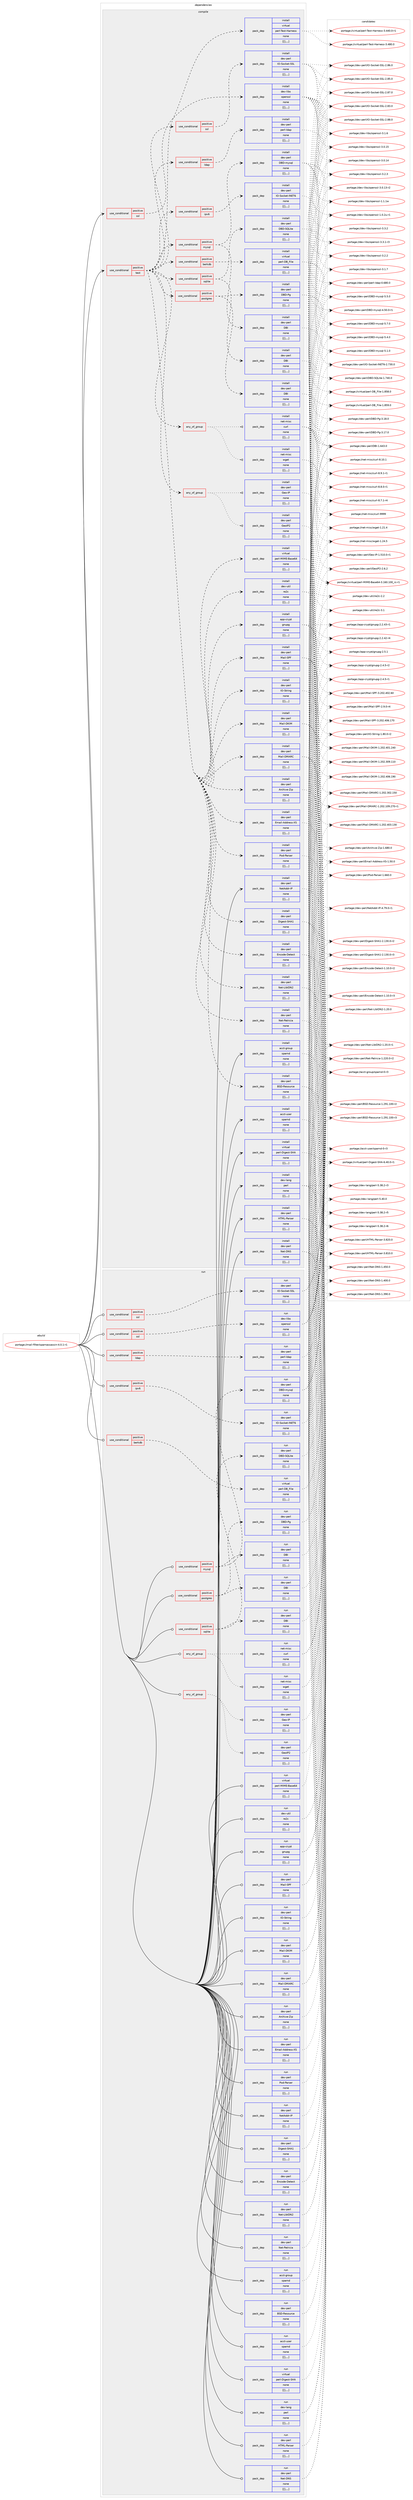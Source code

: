 digraph prolog {

# *************
# Graph options
# *************

newrank=true;
concentrate=true;
compound=true;
graph [rankdir=LR,fontname=Helvetica,fontsize=10,ranksep=1.5];#, ranksep=2.5, nodesep=0.2];
edge  [arrowhead=vee];
node  [fontname=Helvetica,fontsize=10];

# **********
# The ebuild
# **********

subgraph cluster_leftcol {
color=gray;
label=<<i>ebuild</i>>;
id [label="portage://mail-filter/spamassassin-4.0.1-r1", color=red, width=4, href="../mail-filter/spamassassin-4.0.1-r1.svg"];
}

# ****************
# The dependencies
# ****************

subgraph cluster_midcol {
color=gray;
label=<<i>dependencies</i>>;
subgraph cluster_compile {
fillcolor="#eeeeee";
style=filled;
label=<<i>compile</i>>;
subgraph cond73278 {
dependency288577 [label=<<TABLE BORDER="0" CELLBORDER="1" CELLSPACING="0" CELLPADDING="4"><TR><TD ROWSPAN="3" CELLPADDING="10">use_conditional</TD></TR><TR><TD>positive</TD></TR><TR><TD>ssl</TD></TR></TABLE>>, shape=none, color=red];
subgraph pack212984 {
dependency288578 [label=<<TABLE BORDER="0" CELLBORDER="1" CELLSPACING="0" CELLPADDING="4" WIDTH="220"><TR><TD ROWSPAN="6" CELLPADDING="30">pack_dep</TD></TR><TR><TD WIDTH="110">install</TD></TR><TR><TD>dev-libs</TD></TR><TR><TD>openssl</TD></TR><TR><TD>none</TD></TR><TR><TD>[[],,,,]</TD></TR></TABLE>>, shape=none, color=blue];
}
dependency288577:e -> dependency288578:w [weight=20,style="dashed",arrowhead="vee"];
}
id:e -> dependency288577:w [weight=20,style="solid",arrowhead="vee"];
subgraph cond73279 {
dependency288579 [label=<<TABLE BORDER="0" CELLBORDER="1" CELLSPACING="0" CELLPADDING="4"><TR><TD ROWSPAN="3" CELLPADDING="10">use_conditional</TD></TR><TR><TD>positive</TD></TR><TR><TD>test</TD></TR></TABLE>>, shape=none, color=red];
subgraph pack212985 {
dependency288580 [label=<<TABLE BORDER="0" CELLBORDER="1" CELLSPACING="0" CELLPADDING="4" WIDTH="220"><TR><TD ROWSPAN="6" CELLPADDING="30">pack_dep</TD></TR><TR><TD WIDTH="110">install</TD></TR><TR><TD>app-crypt</TD></TR><TR><TD>gnupg</TD></TR><TR><TD>none</TD></TR><TR><TD>[[],,,,]</TD></TR></TABLE>>, shape=none, color=blue];
}
dependency288579:e -> dependency288580:w [weight=20,style="dashed",arrowhead="vee"];
subgraph pack212986 {
dependency288581 [label=<<TABLE BORDER="0" CELLBORDER="1" CELLSPACING="0" CELLPADDING="4" WIDTH="220"><TR><TD ROWSPAN="6" CELLPADDING="30">pack_dep</TD></TR><TR><TD WIDTH="110">install</TD></TR><TR><TD>dev-perl</TD></TR><TR><TD>Archive-Zip</TD></TR><TR><TD>none</TD></TR><TR><TD>[[],,,,]</TD></TR></TABLE>>, shape=none, color=blue];
}
dependency288579:e -> dependency288581:w [weight=20,style="dashed",arrowhead="vee"];
subgraph pack212987 {
dependency288582 [label=<<TABLE BORDER="0" CELLBORDER="1" CELLSPACING="0" CELLPADDING="4" WIDTH="220"><TR><TD ROWSPAN="6" CELLPADDING="30">pack_dep</TD></TR><TR><TD WIDTH="110">install</TD></TR><TR><TD>dev-perl</TD></TR><TR><TD>BSD-Resource</TD></TR><TR><TD>none</TD></TR><TR><TD>[[],,,,]</TD></TR></TABLE>>, shape=none, color=blue];
}
dependency288579:e -> dependency288582:w [weight=20,style="dashed",arrowhead="vee"];
subgraph pack212988 {
dependency288583 [label=<<TABLE BORDER="0" CELLBORDER="1" CELLSPACING="0" CELLPADDING="4" WIDTH="220"><TR><TD ROWSPAN="6" CELLPADDING="30">pack_dep</TD></TR><TR><TD WIDTH="110">install</TD></TR><TR><TD>dev-perl</TD></TR><TR><TD>Digest-SHA1</TD></TR><TR><TD>none</TD></TR><TR><TD>[[],,,,]</TD></TR></TABLE>>, shape=none, color=blue];
}
dependency288579:e -> dependency288583:w [weight=20,style="dashed",arrowhead="vee"];
subgraph pack212989 {
dependency288584 [label=<<TABLE BORDER="0" CELLBORDER="1" CELLSPACING="0" CELLPADDING="4" WIDTH="220"><TR><TD ROWSPAN="6" CELLPADDING="30">pack_dep</TD></TR><TR><TD WIDTH="110">install</TD></TR><TR><TD>dev-perl</TD></TR><TR><TD>Email-Address-XS</TD></TR><TR><TD>none</TD></TR><TR><TD>[[],,,,]</TD></TR></TABLE>>, shape=none, color=blue];
}
dependency288579:e -> dependency288584:w [weight=20,style="dashed",arrowhead="vee"];
subgraph pack212990 {
dependency288585 [label=<<TABLE BORDER="0" CELLBORDER="1" CELLSPACING="0" CELLPADDING="4" WIDTH="220"><TR><TD ROWSPAN="6" CELLPADDING="30">pack_dep</TD></TR><TR><TD WIDTH="110">install</TD></TR><TR><TD>dev-perl</TD></TR><TR><TD>Encode-Detect</TD></TR><TR><TD>none</TD></TR><TR><TD>[[],,,,]</TD></TR></TABLE>>, shape=none, color=blue];
}
dependency288579:e -> dependency288585:w [weight=20,style="dashed",arrowhead="vee"];
subgraph any2153 {
dependency288586 [label=<<TABLE BORDER="0" CELLBORDER="1" CELLSPACING="0" CELLPADDING="4"><TR><TD CELLPADDING="10">any_of_group</TD></TR></TABLE>>, shape=none, color=red];subgraph pack212991 {
dependency288587 [label=<<TABLE BORDER="0" CELLBORDER="1" CELLSPACING="0" CELLPADDING="4" WIDTH="220"><TR><TD ROWSPAN="6" CELLPADDING="30">pack_dep</TD></TR><TR><TD WIDTH="110">install</TD></TR><TR><TD>dev-perl</TD></TR><TR><TD>GeoIP2</TD></TR><TR><TD>none</TD></TR><TR><TD>[[],,,,]</TD></TR></TABLE>>, shape=none, color=blue];
}
dependency288586:e -> dependency288587:w [weight=20,style="dotted",arrowhead="oinv"];
subgraph pack212992 {
dependency288588 [label=<<TABLE BORDER="0" CELLBORDER="1" CELLSPACING="0" CELLPADDING="4" WIDTH="220"><TR><TD ROWSPAN="6" CELLPADDING="30">pack_dep</TD></TR><TR><TD WIDTH="110">install</TD></TR><TR><TD>dev-perl</TD></TR><TR><TD>Geo-IP</TD></TR><TR><TD>none</TD></TR><TR><TD>[[],,,,]</TD></TR></TABLE>>, shape=none, color=blue];
}
dependency288586:e -> dependency288588:w [weight=20,style="dotted",arrowhead="oinv"];
}
dependency288579:e -> dependency288586:w [weight=20,style="dashed",arrowhead="vee"];
subgraph pack212993 {
dependency288589 [label=<<TABLE BORDER="0" CELLBORDER="1" CELLSPACING="0" CELLPADDING="4" WIDTH="220"><TR><TD ROWSPAN="6" CELLPADDING="30">pack_dep</TD></TR><TR><TD WIDTH="110">install</TD></TR><TR><TD>dev-perl</TD></TR><TR><TD>IO-String</TD></TR><TR><TD>none</TD></TR><TR><TD>[[],,,,]</TD></TR></TABLE>>, shape=none, color=blue];
}
dependency288579:e -> dependency288589:w [weight=20,style="dashed",arrowhead="vee"];
subgraph pack212994 {
dependency288590 [label=<<TABLE BORDER="0" CELLBORDER="1" CELLSPACING="0" CELLPADDING="4" WIDTH="220"><TR><TD ROWSPAN="6" CELLPADDING="30">pack_dep</TD></TR><TR><TD WIDTH="110">install</TD></TR><TR><TD>dev-perl</TD></TR><TR><TD>Mail-DKIM</TD></TR><TR><TD>none</TD></TR><TR><TD>[[],,,,]</TD></TR></TABLE>>, shape=none, color=blue];
}
dependency288579:e -> dependency288590:w [weight=20,style="dashed",arrowhead="vee"];
subgraph pack212995 {
dependency288591 [label=<<TABLE BORDER="0" CELLBORDER="1" CELLSPACING="0" CELLPADDING="4" WIDTH="220"><TR><TD ROWSPAN="6" CELLPADDING="30">pack_dep</TD></TR><TR><TD WIDTH="110">install</TD></TR><TR><TD>dev-perl</TD></TR><TR><TD>Mail-DMARC</TD></TR><TR><TD>none</TD></TR><TR><TD>[[],,,,]</TD></TR></TABLE>>, shape=none, color=blue];
}
dependency288579:e -> dependency288591:w [weight=20,style="dashed",arrowhead="vee"];
subgraph pack212996 {
dependency288592 [label=<<TABLE BORDER="0" CELLBORDER="1" CELLSPACING="0" CELLPADDING="4" WIDTH="220"><TR><TD ROWSPAN="6" CELLPADDING="30">pack_dep</TD></TR><TR><TD WIDTH="110">install</TD></TR><TR><TD>dev-perl</TD></TR><TR><TD>Mail-SPF</TD></TR><TR><TD>none</TD></TR><TR><TD>[[],,,,]</TD></TR></TABLE>>, shape=none, color=blue];
}
dependency288579:e -> dependency288592:w [weight=20,style="dashed",arrowhead="vee"];
subgraph pack212997 {
dependency288593 [label=<<TABLE BORDER="0" CELLBORDER="1" CELLSPACING="0" CELLPADDING="4" WIDTH="220"><TR><TD ROWSPAN="6" CELLPADDING="30">pack_dep</TD></TR><TR><TD WIDTH="110">install</TD></TR><TR><TD>dev-perl</TD></TR><TR><TD>Net-Patricia</TD></TR><TR><TD>none</TD></TR><TR><TD>[[],,,,]</TD></TR></TABLE>>, shape=none, color=blue];
}
dependency288579:e -> dependency288593:w [weight=20,style="dashed",arrowhead="vee"];
subgraph pack212998 {
dependency288594 [label=<<TABLE BORDER="0" CELLBORDER="1" CELLSPACING="0" CELLPADDING="4" WIDTH="220"><TR><TD ROWSPAN="6" CELLPADDING="30">pack_dep</TD></TR><TR><TD WIDTH="110">install</TD></TR><TR><TD>dev-perl</TD></TR><TR><TD>Net-LibIDN2</TD></TR><TR><TD>none</TD></TR><TR><TD>[[],,,,]</TD></TR></TABLE>>, shape=none, color=blue];
}
dependency288579:e -> dependency288594:w [weight=20,style="dashed",arrowhead="vee"];
subgraph pack212999 {
dependency288595 [label=<<TABLE BORDER="0" CELLBORDER="1" CELLSPACING="0" CELLPADDING="4" WIDTH="220"><TR><TD ROWSPAN="6" CELLPADDING="30">pack_dep</TD></TR><TR><TD WIDTH="110">install</TD></TR><TR><TD>dev-util</TD></TR><TR><TD>re2c</TD></TR><TR><TD>none</TD></TR><TR><TD>[[],,,,]</TD></TR></TABLE>>, shape=none, color=blue];
}
dependency288579:e -> dependency288595:w [weight=20,style="dashed",arrowhead="vee"];
subgraph any2154 {
dependency288596 [label=<<TABLE BORDER="0" CELLBORDER="1" CELLSPACING="0" CELLPADDING="4"><TR><TD CELLPADDING="10">any_of_group</TD></TR></TABLE>>, shape=none, color=red];subgraph pack213000 {
dependency288597 [label=<<TABLE BORDER="0" CELLBORDER="1" CELLSPACING="0" CELLPADDING="4" WIDTH="220"><TR><TD ROWSPAN="6" CELLPADDING="30">pack_dep</TD></TR><TR><TD WIDTH="110">install</TD></TR><TR><TD>net-misc</TD></TR><TR><TD>wget</TD></TR><TR><TD>none</TD></TR><TR><TD>[[],,,,]</TD></TR></TABLE>>, shape=none, color=blue];
}
dependency288596:e -> dependency288597:w [weight=20,style="dotted",arrowhead="oinv"];
subgraph pack213001 {
dependency288598 [label=<<TABLE BORDER="0" CELLBORDER="1" CELLSPACING="0" CELLPADDING="4" WIDTH="220"><TR><TD ROWSPAN="6" CELLPADDING="30">pack_dep</TD></TR><TR><TD WIDTH="110">install</TD></TR><TR><TD>net-misc</TD></TR><TR><TD>curl</TD></TR><TR><TD>none</TD></TR><TR><TD>[[],,,,]</TD></TR></TABLE>>, shape=none, color=blue];
}
dependency288596:e -> dependency288598:w [weight=20,style="dotted",arrowhead="oinv"];
}
dependency288579:e -> dependency288596:w [weight=20,style="dashed",arrowhead="vee"];
subgraph pack213002 {
dependency288599 [label=<<TABLE BORDER="0" CELLBORDER="1" CELLSPACING="0" CELLPADDING="4" WIDTH="220"><TR><TD ROWSPAN="6" CELLPADDING="30">pack_dep</TD></TR><TR><TD WIDTH="110">install</TD></TR><TR><TD>virtual</TD></TR><TR><TD>perl-MIME-Base64</TD></TR><TR><TD>none</TD></TR><TR><TD>[[],,,,]</TD></TR></TABLE>>, shape=none, color=blue];
}
dependency288579:e -> dependency288599:w [weight=20,style="dashed",arrowhead="vee"];
subgraph pack213003 {
dependency288600 [label=<<TABLE BORDER="0" CELLBORDER="1" CELLSPACING="0" CELLPADDING="4" WIDTH="220"><TR><TD ROWSPAN="6" CELLPADDING="30">pack_dep</TD></TR><TR><TD WIDTH="110">install</TD></TR><TR><TD>dev-perl</TD></TR><TR><TD>Pod-Parser</TD></TR><TR><TD>none</TD></TR><TR><TD>[[],,,,]</TD></TR></TABLE>>, shape=none, color=blue];
}
dependency288579:e -> dependency288600:w [weight=20,style="dashed",arrowhead="vee"];
subgraph cond73280 {
dependency288601 [label=<<TABLE BORDER="0" CELLBORDER="1" CELLSPACING="0" CELLPADDING="4"><TR><TD ROWSPAN="3" CELLPADDING="10">use_conditional</TD></TR><TR><TD>positive</TD></TR><TR><TD>berkdb</TD></TR></TABLE>>, shape=none, color=red];
subgraph pack213004 {
dependency288602 [label=<<TABLE BORDER="0" CELLBORDER="1" CELLSPACING="0" CELLPADDING="4" WIDTH="220"><TR><TD ROWSPAN="6" CELLPADDING="30">pack_dep</TD></TR><TR><TD WIDTH="110">install</TD></TR><TR><TD>virtual</TD></TR><TR><TD>perl-DB_File</TD></TR><TR><TD>none</TD></TR><TR><TD>[[],,,,]</TD></TR></TABLE>>, shape=none, color=blue];
}
dependency288601:e -> dependency288602:w [weight=20,style="dashed",arrowhead="vee"];
}
dependency288579:e -> dependency288601:w [weight=20,style="dashed",arrowhead="vee"];
subgraph cond73281 {
dependency288603 [label=<<TABLE BORDER="0" CELLBORDER="1" CELLSPACING="0" CELLPADDING="4"><TR><TD ROWSPAN="3" CELLPADDING="10">use_conditional</TD></TR><TR><TD>positive</TD></TR><TR><TD>ipv6</TD></TR></TABLE>>, shape=none, color=red];
subgraph pack213005 {
dependency288604 [label=<<TABLE BORDER="0" CELLBORDER="1" CELLSPACING="0" CELLPADDING="4" WIDTH="220"><TR><TD ROWSPAN="6" CELLPADDING="30">pack_dep</TD></TR><TR><TD WIDTH="110">install</TD></TR><TR><TD>dev-perl</TD></TR><TR><TD>IO-Socket-INET6</TD></TR><TR><TD>none</TD></TR><TR><TD>[[],,,,]</TD></TR></TABLE>>, shape=none, color=blue];
}
dependency288603:e -> dependency288604:w [weight=20,style="dashed",arrowhead="vee"];
}
dependency288579:e -> dependency288603:w [weight=20,style="dashed",arrowhead="vee"];
subgraph cond73282 {
dependency288605 [label=<<TABLE BORDER="0" CELLBORDER="1" CELLSPACING="0" CELLPADDING="4"><TR><TD ROWSPAN="3" CELLPADDING="10">use_conditional</TD></TR><TR><TD>positive</TD></TR><TR><TD>ldap</TD></TR></TABLE>>, shape=none, color=red];
subgraph pack213006 {
dependency288606 [label=<<TABLE BORDER="0" CELLBORDER="1" CELLSPACING="0" CELLPADDING="4" WIDTH="220"><TR><TD ROWSPAN="6" CELLPADDING="30">pack_dep</TD></TR><TR><TD WIDTH="110">install</TD></TR><TR><TD>dev-perl</TD></TR><TR><TD>perl-ldap</TD></TR><TR><TD>none</TD></TR><TR><TD>[[],,,,]</TD></TR></TABLE>>, shape=none, color=blue];
}
dependency288605:e -> dependency288606:w [weight=20,style="dashed",arrowhead="vee"];
}
dependency288579:e -> dependency288605:w [weight=20,style="dashed",arrowhead="vee"];
subgraph cond73283 {
dependency288607 [label=<<TABLE BORDER="0" CELLBORDER="1" CELLSPACING="0" CELLPADDING="4"><TR><TD ROWSPAN="3" CELLPADDING="10">use_conditional</TD></TR><TR><TD>positive</TD></TR><TR><TD>mysql</TD></TR></TABLE>>, shape=none, color=red];
subgraph pack213007 {
dependency288608 [label=<<TABLE BORDER="0" CELLBORDER="1" CELLSPACING="0" CELLPADDING="4" WIDTH="220"><TR><TD ROWSPAN="6" CELLPADDING="30">pack_dep</TD></TR><TR><TD WIDTH="110">install</TD></TR><TR><TD>dev-perl</TD></TR><TR><TD>DBI</TD></TR><TR><TD>none</TD></TR><TR><TD>[[],,,,]</TD></TR></TABLE>>, shape=none, color=blue];
}
dependency288607:e -> dependency288608:w [weight=20,style="dashed",arrowhead="vee"];
subgraph pack213008 {
dependency288609 [label=<<TABLE BORDER="0" CELLBORDER="1" CELLSPACING="0" CELLPADDING="4" WIDTH="220"><TR><TD ROWSPAN="6" CELLPADDING="30">pack_dep</TD></TR><TR><TD WIDTH="110">install</TD></TR><TR><TD>dev-perl</TD></TR><TR><TD>DBD-mysql</TD></TR><TR><TD>none</TD></TR><TR><TD>[[],,,,]</TD></TR></TABLE>>, shape=none, color=blue];
}
dependency288607:e -> dependency288609:w [weight=20,style="dashed",arrowhead="vee"];
}
dependency288579:e -> dependency288607:w [weight=20,style="dashed",arrowhead="vee"];
subgraph cond73284 {
dependency288610 [label=<<TABLE BORDER="0" CELLBORDER="1" CELLSPACING="0" CELLPADDING="4"><TR><TD ROWSPAN="3" CELLPADDING="10">use_conditional</TD></TR><TR><TD>positive</TD></TR><TR><TD>postgres</TD></TR></TABLE>>, shape=none, color=red];
subgraph pack213009 {
dependency288611 [label=<<TABLE BORDER="0" CELLBORDER="1" CELLSPACING="0" CELLPADDING="4" WIDTH="220"><TR><TD ROWSPAN="6" CELLPADDING="30">pack_dep</TD></TR><TR><TD WIDTH="110">install</TD></TR><TR><TD>dev-perl</TD></TR><TR><TD>DBI</TD></TR><TR><TD>none</TD></TR><TR><TD>[[],,,,]</TD></TR></TABLE>>, shape=none, color=blue];
}
dependency288610:e -> dependency288611:w [weight=20,style="dashed",arrowhead="vee"];
subgraph pack213010 {
dependency288612 [label=<<TABLE BORDER="0" CELLBORDER="1" CELLSPACING="0" CELLPADDING="4" WIDTH="220"><TR><TD ROWSPAN="6" CELLPADDING="30">pack_dep</TD></TR><TR><TD WIDTH="110">install</TD></TR><TR><TD>dev-perl</TD></TR><TR><TD>DBD-Pg</TD></TR><TR><TD>none</TD></TR><TR><TD>[[],,,,]</TD></TR></TABLE>>, shape=none, color=blue];
}
dependency288610:e -> dependency288612:w [weight=20,style="dashed",arrowhead="vee"];
}
dependency288579:e -> dependency288610:w [weight=20,style="dashed",arrowhead="vee"];
subgraph cond73285 {
dependency288613 [label=<<TABLE BORDER="0" CELLBORDER="1" CELLSPACING="0" CELLPADDING="4"><TR><TD ROWSPAN="3" CELLPADDING="10">use_conditional</TD></TR><TR><TD>positive</TD></TR><TR><TD>sqlite</TD></TR></TABLE>>, shape=none, color=red];
subgraph pack213011 {
dependency288614 [label=<<TABLE BORDER="0" CELLBORDER="1" CELLSPACING="0" CELLPADDING="4" WIDTH="220"><TR><TD ROWSPAN="6" CELLPADDING="30">pack_dep</TD></TR><TR><TD WIDTH="110">install</TD></TR><TR><TD>dev-perl</TD></TR><TR><TD>DBI</TD></TR><TR><TD>none</TD></TR><TR><TD>[[],,,,]</TD></TR></TABLE>>, shape=none, color=blue];
}
dependency288613:e -> dependency288614:w [weight=20,style="dashed",arrowhead="vee"];
subgraph pack213012 {
dependency288615 [label=<<TABLE BORDER="0" CELLBORDER="1" CELLSPACING="0" CELLPADDING="4" WIDTH="220"><TR><TD ROWSPAN="6" CELLPADDING="30">pack_dep</TD></TR><TR><TD WIDTH="110">install</TD></TR><TR><TD>dev-perl</TD></TR><TR><TD>DBD-SQLite</TD></TR><TR><TD>none</TD></TR><TR><TD>[[],,,,]</TD></TR></TABLE>>, shape=none, color=blue];
}
dependency288613:e -> dependency288615:w [weight=20,style="dashed",arrowhead="vee"];
}
dependency288579:e -> dependency288613:w [weight=20,style="dashed",arrowhead="vee"];
subgraph cond73286 {
dependency288616 [label=<<TABLE BORDER="0" CELLBORDER="1" CELLSPACING="0" CELLPADDING="4"><TR><TD ROWSPAN="3" CELLPADDING="10">use_conditional</TD></TR><TR><TD>positive</TD></TR><TR><TD>ssl</TD></TR></TABLE>>, shape=none, color=red];
subgraph pack213013 {
dependency288617 [label=<<TABLE BORDER="0" CELLBORDER="1" CELLSPACING="0" CELLPADDING="4" WIDTH="220"><TR><TD ROWSPAN="6" CELLPADDING="30">pack_dep</TD></TR><TR><TD WIDTH="110">install</TD></TR><TR><TD>dev-perl</TD></TR><TR><TD>IO-Socket-SSL</TD></TR><TR><TD>none</TD></TR><TR><TD>[[],,,,]</TD></TR></TABLE>>, shape=none, color=blue];
}
dependency288616:e -> dependency288617:w [weight=20,style="dashed",arrowhead="vee"];
}
dependency288579:e -> dependency288616:w [weight=20,style="dashed",arrowhead="vee"];
subgraph pack213014 {
dependency288618 [label=<<TABLE BORDER="0" CELLBORDER="1" CELLSPACING="0" CELLPADDING="4" WIDTH="220"><TR><TD ROWSPAN="6" CELLPADDING="30">pack_dep</TD></TR><TR><TD WIDTH="110">install</TD></TR><TR><TD>virtual</TD></TR><TR><TD>perl-Test-Harness</TD></TR><TR><TD>none</TD></TR><TR><TD>[[],,,,]</TD></TR></TABLE>>, shape=none, color=blue];
}
dependency288579:e -> dependency288618:w [weight=20,style="dashed",arrowhead="vee"];
}
id:e -> dependency288579:w [weight=20,style="solid",arrowhead="vee"];
subgraph pack213015 {
dependency288619 [label=<<TABLE BORDER="0" CELLBORDER="1" CELLSPACING="0" CELLPADDING="4" WIDTH="220"><TR><TD ROWSPAN="6" CELLPADDING="30">pack_dep</TD></TR><TR><TD WIDTH="110">install</TD></TR><TR><TD>acct-group</TD></TR><TR><TD>spamd</TD></TR><TR><TD>none</TD></TR><TR><TD>[[],,,,]</TD></TR></TABLE>>, shape=none, color=blue];
}
id:e -> dependency288619:w [weight=20,style="solid",arrowhead="vee"];
subgraph pack213016 {
dependency288620 [label=<<TABLE BORDER="0" CELLBORDER="1" CELLSPACING="0" CELLPADDING="4" WIDTH="220"><TR><TD ROWSPAN="6" CELLPADDING="30">pack_dep</TD></TR><TR><TD WIDTH="110">install</TD></TR><TR><TD>acct-user</TD></TR><TR><TD>spamd</TD></TR><TR><TD>none</TD></TR><TR><TD>[[],,,,]</TD></TR></TABLE>>, shape=none, color=blue];
}
id:e -> dependency288620:w [weight=20,style="solid",arrowhead="vee"];
subgraph pack213017 {
dependency288621 [label=<<TABLE BORDER="0" CELLBORDER="1" CELLSPACING="0" CELLPADDING="4" WIDTH="220"><TR><TD ROWSPAN="6" CELLPADDING="30">pack_dep</TD></TR><TR><TD WIDTH="110">install</TD></TR><TR><TD>dev-lang</TD></TR><TR><TD>perl</TD></TR><TR><TD>none</TD></TR><TR><TD>[[],,,,]</TD></TR></TABLE>>, shape=none, color=blue];
}
id:e -> dependency288621:w [weight=20,style="solid",arrowhead="vee"];
subgraph pack213018 {
dependency288622 [label=<<TABLE BORDER="0" CELLBORDER="1" CELLSPACING="0" CELLPADDING="4" WIDTH="220"><TR><TD ROWSPAN="6" CELLPADDING="30">pack_dep</TD></TR><TR><TD WIDTH="110">install</TD></TR><TR><TD>dev-perl</TD></TR><TR><TD>HTML-Parser</TD></TR><TR><TD>none</TD></TR><TR><TD>[[],,,,]</TD></TR></TABLE>>, shape=none, color=blue];
}
id:e -> dependency288622:w [weight=20,style="solid",arrowhead="vee"];
subgraph pack213019 {
dependency288623 [label=<<TABLE BORDER="0" CELLBORDER="1" CELLSPACING="0" CELLPADDING="4" WIDTH="220"><TR><TD ROWSPAN="6" CELLPADDING="30">pack_dep</TD></TR><TR><TD WIDTH="110">install</TD></TR><TR><TD>dev-perl</TD></TR><TR><TD>Net-DNS</TD></TR><TR><TD>none</TD></TR><TR><TD>[[],,,,]</TD></TR></TABLE>>, shape=none, color=blue];
}
id:e -> dependency288623:w [weight=20,style="solid",arrowhead="vee"];
subgraph pack213020 {
dependency288624 [label=<<TABLE BORDER="0" CELLBORDER="1" CELLSPACING="0" CELLPADDING="4" WIDTH="220"><TR><TD ROWSPAN="6" CELLPADDING="30">pack_dep</TD></TR><TR><TD WIDTH="110">install</TD></TR><TR><TD>dev-perl</TD></TR><TR><TD>NetAddr-IP</TD></TR><TR><TD>none</TD></TR><TR><TD>[[],,,,]</TD></TR></TABLE>>, shape=none, color=blue];
}
id:e -> dependency288624:w [weight=20,style="solid",arrowhead="vee"];
subgraph pack213021 {
dependency288625 [label=<<TABLE BORDER="0" CELLBORDER="1" CELLSPACING="0" CELLPADDING="4" WIDTH="220"><TR><TD ROWSPAN="6" CELLPADDING="30">pack_dep</TD></TR><TR><TD WIDTH="110">install</TD></TR><TR><TD>virtual</TD></TR><TR><TD>perl-Digest-SHA</TD></TR><TR><TD>none</TD></TR><TR><TD>[[],,,,]</TD></TR></TABLE>>, shape=none, color=blue];
}
id:e -> dependency288625:w [weight=20,style="solid",arrowhead="vee"];
}
subgraph cluster_compileandrun {
fillcolor="#eeeeee";
style=filled;
label=<<i>compile and run</i>>;
}
subgraph cluster_run {
fillcolor="#eeeeee";
style=filled;
label=<<i>run</i>>;
subgraph any2155 {
dependency288626 [label=<<TABLE BORDER="0" CELLBORDER="1" CELLSPACING="0" CELLPADDING="4"><TR><TD CELLPADDING="10">any_of_group</TD></TR></TABLE>>, shape=none, color=red];subgraph pack213022 {
dependency288627 [label=<<TABLE BORDER="0" CELLBORDER="1" CELLSPACING="0" CELLPADDING="4" WIDTH="220"><TR><TD ROWSPAN="6" CELLPADDING="30">pack_dep</TD></TR><TR><TD WIDTH="110">run</TD></TR><TR><TD>dev-perl</TD></TR><TR><TD>GeoIP2</TD></TR><TR><TD>none</TD></TR><TR><TD>[[],,,,]</TD></TR></TABLE>>, shape=none, color=blue];
}
dependency288626:e -> dependency288627:w [weight=20,style="dotted",arrowhead="oinv"];
subgraph pack213023 {
dependency288628 [label=<<TABLE BORDER="0" CELLBORDER="1" CELLSPACING="0" CELLPADDING="4" WIDTH="220"><TR><TD ROWSPAN="6" CELLPADDING="30">pack_dep</TD></TR><TR><TD WIDTH="110">run</TD></TR><TR><TD>dev-perl</TD></TR><TR><TD>Geo-IP</TD></TR><TR><TD>none</TD></TR><TR><TD>[[],,,,]</TD></TR></TABLE>>, shape=none, color=blue];
}
dependency288626:e -> dependency288628:w [weight=20,style="dotted",arrowhead="oinv"];
}
id:e -> dependency288626:w [weight=20,style="solid",arrowhead="odot"];
subgraph any2156 {
dependency288629 [label=<<TABLE BORDER="0" CELLBORDER="1" CELLSPACING="0" CELLPADDING="4"><TR><TD CELLPADDING="10">any_of_group</TD></TR></TABLE>>, shape=none, color=red];subgraph pack213024 {
dependency288630 [label=<<TABLE BORDER="0" CELLBORDER="1" CELLSPACING="0" CELLPADDING="4" WIDTH="220"><TR><TD ROWSPAN="6" CELLPADDING="30">pack_dep</TD></TR><TR><TD WIDTH="110">run</TD></TR><TR><TD>net-misc</TD></TR><TR><TD>wget</TD></TR><TR><TD>none</TD></TR><TR><TD>[[],,,,]</TD></TR></TABLE>>, shape=none, color=blue];
}
dependency288629:e -> dependency288630:w [weight=20,style="dotted",arrowhead="oinv"];
subgraph pack213025 {
dependency288631 [label=<<TABLE BORDER="0" CELLBORDER="1" CELLSPACING="0" CELLPADDING="4" WIDTH="220"><TR><TD ROWSPAN="6" CELLPADDING="30">pack_dep</TD></TR><TR><TD WIDTH="110">run</TD></TR><TR><TD>net-misc</TD></TR><TR><TD>curl</TD></TR><TR><TD>none</TD></TR><TR><TD>[[],,,,]</TD></TR></TABLE>>, shape=none, color=blue];
}
dependency288629:e -> dependency288631:w [weight=20,style="dotted",arrowhead="oinv"];
}
id:e -> dependency288629:w [weight=20,style="solid",arrowhead="odot"];
subgraph cond73287 {
dependency288632 [label=<<TABLE BORDER="0" CELLBORDER="1" CELLSPACING="0" CELLPADDING="4"><TR><TD ROWSPAN="3" CELLPADDING="10">use_conditional</TD></TR><TR><TD>positive</TD></TR><TR><TD>berkdb</TD></TR></TABLE>>, shape=none, color=red];
subgraph pack213026 {
dependency288633 [label=<<TABLE BORDER="0" CELLBORDER="1" CELLSPACING="0" CELLPADDING="4" WIDTH="220"><TR><TD ROWSPAN="6" CELLPADDING="30">pack_dep</TD></TR><TR><TD WIDTH="110">run</TD></TR><TR><TD>virtual</TD></TR><TR><TD>perl-DB_File</TD></TR><TR><TD>none</TD></TR><TR><TD>[[],,,,]</TD></TR></TABLE>>, shape=none, color=blue];
}
dependency288632:e -> dependency288633:w [weight=20,style="dashed",arrowhead="vee"];
}
id:e -> dependency288632:w [weight=20,style="solid",arrowhead="odot"];
subgraph cond73288 {
dependency288634 [label=<<TABLE BORDER="0" CELLBORDER="1" CELLSPACING="0" CELLPADDING="4"><TR><TD ROWSPAN="3" CELLPADDING="10">use_conditional</TD></TR><TR><TD>positive</TD></TR><TR><TD>ipv6</TD></TR></TABLE>>, shape=none, color=red];
subgraph pack213027 {
dependency288635 [label=<<TABLE BORDER="0" CELLBORDER="1" CELLSPACING="0" CELLPADDING="4" WIDTH="220"><TR><TD ROWSPAN="6" CELLPADDING="30">pack_dep</TD></TR><TR><TD WIDTH="110">run</TD></TR><TR><TD>dev-perl</TD></TR><TR><TD>IO-Socket-INET6</TD></TR><TR><TD>none</TD></TR><TR><TD>[[],,,,]</TD></TR></TABLE>>, shape=none, color=blue];
}
dependency288634:e -> dependency288635:w [weight=20,style="dashed",arrowhead="vee"];
}
id:e -> dependency288634:w [weight=20,style="solid",arrowhead="odot"];
subgraph cond73289 {
dependency288636 [label=<<TABLE BORDER="0" CELLBORDER="1" CELLSPACING="0" CELLPADDING="4"><TR><TD ROWSPAN="3" CELLPADDING="10">use_conditional</TD></TR><TR><TD>positive</TD></TR><TR><TD>ldap</TD></TR></TABLE>>, shape=none, color=red];
subgraph pack213028 {
dependency288637 [label=<<TABLE BORDER="0" CELLBORDER="1" CELLSPACING="0" CELLPADDING="4" WIDTH="220"><TR><TD ROWSPAN="6" CELLPADDING="30">pack_dep</TD></TR><TR><TD WIDTH="110">run</TD></TR><TR><TD>dev-perl</TD></TR><TR><TD>perl-ldap</TD></TR><TR><TD>none</TD></TR><TR><TD>[[],,,,]</TD></TR></TABLE>>, shape=none, color=blue];
}
dependency288636:e -> dependency288637:w [weight=20,style="dashed",arrowhead="vee"];
}
id:e -> dependency288636:w [weight=20,style="solid",arrowhead="odot"];
subgraph cond73290 {
dependency288638 [label=<<TABLE BORDER="0" CELLBORDER="1" CELLSPACING="0" CELLPADDING="4"><TR><TD ROWSPAN="3" CELLPADDING="10">use_conditional</TD></TR><TR><TD>positive</TD></TR><TR><TD>mysql</TD></TR></TABLE>>, shape=none, color=red];
subgraph pack213029 {
dependency288639 [label=<<TABLE BORDER="0" CELLBORDER="1" CELLSPACING="0" CELLPADDING="4" WIDTH="220"><TR><TD ROWSPAN="6" CELLPADDING="30">pack_dep</TD></TR><TR><TD WIDTH="110">run</TD></TR><TR><TD>dev-perl</TD></TR><TR><TD>DBI</TD></TR><TR><TD>none</TD></TR><TR><TD>[[],,,,]</TD></TR></TABLE>>, shape=none, color=blue];
}
dependency288638:e -> dependency288639:w [weight=20,style="dashed",arrowhead="vee"];
subgraph pack213030 {
dependency288640 [label=<<TABLE BORDER="0" CELLBORDER="1" CELLSPACING="0" CELLPADDING="4" WIDTH="220"><TR><TD ROWSPAN="6" CELLPADDING="30">pack_dep</TD></TR><TR><TD WIDTH="110">run</TD></TR><TR><TD>dev-perl</TD></TR><TR><TD>DBD-mysql</TD></TR><TR><TD>none</TD></TR><TR><TD>[[],,,,]</TD></TR></TABLE>>, shape=none, color=blue];
}
dependency288638:e -> dependency288640:w [weight=20,style="dashed",arrowhead="vee"];
}
id:e -> dependency288638:w [weight=20,style="solid",arrowhead="odot"];
subgraph cond73291 {
dependency288641 [label=<<TABLE BORDER="0" CELLBORDER="1" CELLSPACING="0" CELLPADDING="4"><TR><TD ROWSPAN="3" CELLPADDING="10">use_conditional</TD></TR><TR><TD>positive</TD></TR><TR><TD>postgres</TD></TR></TABLE>>, shape=none, color=red];
subgraph pack213031 {
dependency288642 [label=<<TABLE BORDER="0" CELLBORDER="1" CELLSPACING="0" CELLPADDING="4" WIDTH="220"><TR><TD ROWSPAN="6" CELLPADDING="30">pack_dep</TD></TR><TR><TD WIDTH="110">run</TD></TR><TR><TD>dev-perl</TD></TR><TR><TD>DBI</TD></TR><TR><TD>none</TD></TR><TR><TD>[[],,,,]</TD></TR></TABLE>>, shape=none, color=blue];
}
dependency288641:e -> dependency288642:w [weight=20,style="dashed",arrowhead="vee"];
subgraph pack213032 {
dependency288643 [label=<<TABLE BORDER="0" CELLBORDER="1" CELLSPACING="0" CELLPADDING="4" WIDTH="220"><TR><TD ROWSPAN="6" CELLPADDING="30">pack_dep</TD></TR><TR><TD WIDTH="110">run</TD></TR><TR><TD>dev-perl</TD></TR><TR><TD>DBD-Pg</TD></TR><TR><TD>none</TD></TR><TR><TD>[[],,,,]</TD></TR></TABLE>>, shape=none, color=blue];
}
dependency288641:e -> dependency288643:w [weight=20,style="dashed",arrowhead="vee"];
}
id:e -> dependency288641:w [weight=20,style="solid",arrowhead="odot"];
subgraph cond73292 {
dependency288644 [label=<<TABLE BORDER="0" CELLBORDER="1" CELLSPACING="0" CELLPADDING="4"><TR><TD ROWSPAN="3" CELLPADDING="10">use_conditional</TD></TR><TR><TD>positive</TD></TR><TR><TD>sqlite</TD></TR></TABLE>>, shape=none, color=red];
subgraph pack213033 {
dependency288645 [label=<<TABLE BORDER="0" CELLBORDER="1" CELLSPACING="0" CELLPADDING="4" WIDTH="220"><TR><TD ROWSPAN="6" CELLPADDING="30">pack_dep</TD></TR><TR><TD WIDTH="110">run</TD></TR><TR><TD>dev-perl</TD></TR><TR><TD>DBI</TD></TR><TR><TD>none</TD></TR><TR><TD>[[],,,,]</TD></TR></TABLE>>, shape=none, color=blue];
}
dependency288644:e -> dependency288645:w [weight=20,style="dashed",arrowhead="vee"];
subgraph pack213034 {
dependency288646 [label=<<TABLE BORDER="0" CELLBORDER="1" CELLSPACING="0" CELLPADDING="4" WIDTH="220"><TR><TD ROWSPAN="6" CELLPADDING="30">pack_dep</TD></TR><TR><TD WIDTH="110">run</TD></TR><TR><TD>dev-perl</TD></TR><TR><TD>DBD-SQLite</TD></TR><TR><TD>none</TD></TR><TR><TD>[[],,,,]</TD></TR></TABLE>>, shape=none, color=blue];
}
dependency288644:e -> dependency288646:w [weight=20,style="dashed",arrowhead="vee"];
}
id:e -> dependency288644:w [weight=20,style="solid",arrowhead="odot"];
subgraph cond73293 {
dependency288647 [label=<<TABLE BORDER="0" CELLBORDER="1" CELLSPACING="0" CELLPADDING="4"><TR><TD ROWSPAN="3" CELLPADDING="10">use_conditional</TD></TR><TR><TD>positive</TD></TR><TR><TD>ssl</TD></TR></TABLE>>, shape=none, color=red];
subgraph pack213035 {
dependency288648 [label=<<TABLE BORDER="0" CELLBORDER="1" CELLSPACING="0" CELLPADDING="4" WIDTH="220"><TR><TD ROWSPAN="6" CELLPADDING="30">pack_dep</TD></TR><TR><TD WIDTH="110">run</TD></TR><TR><TD>dev-libs</TD></TR><TR><TD>openssl</TD></TR><TR><TD>none</TD></TR><TR><TD>[[],,,,]</TD></TR></TABLE>>, shape=none, color=blue];
}
dependency288647:e -> dependency288648:w [weight=20,style="dashed",arrowhead="vee"];
}
id:e -> dependency288647:w [weight=20,style="solid",arrowhead="odot"];
subgraph cond73294 {
dependency288649 [label=<<TABLE BORDER="0" CELLBORDER="1" CELLSPACING="0" CELLPADDING="4"><TR><TD ROWSPAN="3" CELLPADDING="10">use_conditional</TD></TR><TR><TD>positive</TD></TR><TR><TD>ssl</TD></TR></TABLE>>, shape=none, color=red];
subgraph pack213036 {
dependency288650 [label=<<TABLE BORDER="0" CELLBORDER="1" CELLSPACING="0" CELLPADDING="4" WIDTH="220"><TR><TD ROWSPAN="6" CELLPADDING="30">pack_dep</TD></TR><TR><TD WIDTH="110">run</TD></TR><TR><TD>dev-perl</TD></TR><TR><TD>IO-Socket-SSL</TD></TR><TR><TD>none</TD></TR><TR><TD>[[],,,,]</TD></TR></TABLE>>, shape=none, color=blue];
}
dependency288649:e -> dependency288650:w [weight=20,style="dashed",arrowhead="vee"];
}
id:e -> dependency288649:w [weight=20,style="solid",arrowhead="odot"];
subgraph pack213037 {
dependency288651 [label=<<TABLE BORDER="0" CELLBORDER="1" CELLSPACING="0" CELLPADDING="4" WIDTH="220"><TR><TD ROWSPAN="6" CELLPADDING="30">pack_dep</TD></TR><TR><TD WIDTH="110">run</TD></TR><TR><TD>acct-group</TD></TR><TR><TD>spamd</TD></TR><TR><TD>none</TD></TR><TR><TD>[[],,,,]</TD></TR></TABLE>>, shape=none, color=blue];
}
id:e -> dependency288651:w [weight=20,style="solid",arrowhead="odot"];
subgraph pack213038 {
dependency288652 [label=<<TABLE BORDER="0" CELLBORDER="1" CELLSPACING="0" CELLPADDING="4" WIDTH="220"><TR><TD ROWSPAN="6" CELLPADDING="30">pack_dep</TD></TR><TR><TD WIDTH="110">run</TD></TR><TR><TD>acct-user</TD></TR><TR><TD>spamd</TD></TR><TR><TD>none</TD></TR><TR><TD>[[],,,,]</TD></TR></TABLE>>, shape=none, color=blue];
}
id:e -> dependency288652:w [weight=20,style="solid",arrowhead="odot"];
subgraph pack213039 {
dependency288653 [label=<<TABLE BORDER="0" CELLBORDER="1" CELLSPACING="0" CELLPADDING="4" WIDTH="220"><TR><TD ROWSPAN="6" CELLPADDING="30">pack_dep</TD></TR><TR><TD WIDTH="110">run</TD></TR><TR><TD>app-crypt</TD></TR><TR><TD>gnupg</TD></TR><TR><TD>none</TD></TR><TR><TD>[[],,,,]</TD></TR></TABLE>>, shape=none, color=blue];
}
id:e -> dependency288653:w [weight=20,style="solid",arrowhead="odot"];
subgraph pack213040 {
dependency288654 [label=<<TABLE BORDER="0" CELLBORDER="1" CELLSPACING="0" CELLPADDING="4" WIDTH="220"><TR><TD ROWSPAN="6" CELLPADDING="30">pack_dep</TD></TR><TR><TD WIDTH="110">run</TD></TR><TR><TD>dev-lang</TD></TR><TR><TD>perl</TD></TR><TR><TD>none</TD></TR><TR><TD>[[],,,,]</TD></TR></TABLE>>, shape=none, color=blue];
}
id:e -> dependency288654:w [weight=20,style="solid",arrowhead="odot"];
subgraph pack213041 {
dependency288655 [label=<<TABLE BORDER="0" CELLBORDER="1" CELLSPACING="0" CELLPADDING="4" WIDTH="220"><TR><TD ROWSPAN="6" CELLPADDING="30">pack_dep</TD></TR><TR><TD WIDTH="110">run</TD></TR><TR><TD>dev-perl</TD></TR><TR><TD>Archive-Zip</TD></TR><TR><TD>none</TD></TR><TR><TD>[[],,,,]</TD></TR></TABLE>>, shape=none, color=blue];
}
id:e -> dependency288655:w [weight=20,style="solid",arrowhead="odot"];
subgraph pack213042 {
dependency288656 [label=<<TABLE BORDER="0" CELLBORDER="1" CELLSPACING="0" CELLPADDING="4" WIDTH="220"><TR><TD ROWSPAN="6" CELLPADDING="30">pack_dep</TD></TR><TR><TD WIDTH="110">run</TD></TR><TR><TD>dev-perl</TD></TR><TR><TD>BSD-Resource</TD></TR><TR><TD>none</TD></TR><TR><TD>[[],,,,]</TD></TR></TABLE>>, shape=none, color=blue];
}
id:e -> dependency288656:w [weight=20,style="solid",arrowhead="odot"];
subgraph pack213043 {
dependency288657 [label=<<TABLE BORDER="0" CELLBORDER="1" CELLSPACING="0" CELLPADDING="4" WIDTH="220"><TR><TD ROWSPAN="6" CELLPADDING="30">pack_dep</TD></TR><TR><TD WIDTH="110">run</TD></TR><TR><TD>dev-perl</TD></TR><TR><TD>Digest-SHA1</TD></TR><TR><TD>none</TD></TR><TR><TD>[[],,,,]</TD></TR></TABLE>>, shape=none, color=blue];
}
id:e -> dependency288657:w [weight=20,style="solid",arrowhead="odot"];
subgraph pack213044 {
dependency288658 [label=<<TABLE BORDER="0" CELLBORDER="1" CELLSPACING="0" CELLPADDING="4" WIDTH="220"><TR><TD ROWSPAN="6" CELLPADDING="30">pack_dep</TD></TR><TR><TD WIDTH="110">run</TD></TR><TR><TD>dev-perl</TD></TR><TR><TD>Email-Address-XS</TD></TR><TR><TD>none</TD></TR><TR><TD>[[],,,,]</TD></TR></TABLE>>, shape=none, color=blue];
}
id:e -> dependency288658:w [weight=20,style="solid",arrowhead="odot"];
subgraph pack213045 {
dependency288659 [label=<<TABLE BORDER="0" CELLBORDER="1" CELLSPACING="0" CELLPADDING="4" WIDTH="220"><TR><TD ROWSPAN="6" CELLPADDING="30">pack_dep</TD></TR><TR><TD WIDTH="110">run</TD></TR><TR><TD>dev-perl</TD></TR><TR><TD>Encode-Detect</TD></TR><TR><TD>none</TD></TR><TR><TD>[[],,,,]</TD></TR></TABLE>>, shape=none, color=blue];
}
id:e -> dependency288659:w [weight=20,style="solid",arrowhead="odot"];
subgraph pack213046 {
dependency288660 [label=<<TABLE BORDER="0" CELLBORDER="1" CELLSPACING="0" CELLPADDING="4" WIDTH="220"><TR><TD ROWSPAN="6" CELLPADDING="30">pack_dep</TD></TR><TR><TD WIDTH="110">run</TD></TR><TR><TD>dev-perl</TD></TR><TR><TD>HTML-Parser</TD></TR><TR><TD>none</TD></TR><TR><TD>[[],,,,]</TD></TR></TABLE>>, shape=none, color=blue];
}
id:e -> dependency288660:w [weight=20,style="solid",arrowhead="odot"];
subgraph pack213047 {
dependency288661 [label=<<TABLE BORDER="0" CELLBORDER="1" CELLSPACING="0" CELLPADDING="4" WIDTH="220"><TR><TD ROWSPAN="6" CELLPADDING="30">pack_dep</TD></TR><TR><TD WIDTH="110">run</TD></TR><TR><TD>dev-perl</TD></TR><TR><TD>IO-String</TD></TR><TR><TD>none</TD></TR><TR><TD>[[],,,,]</TD></TR></TABLE>>, shape=none, color=blue];
}
id:e -> dependency288661:w [weight=20,style="solid",arrowhead="odot"];
subgraph pack213048 {
dependency288662 [label=<<TABLE BORDER="0" CELLBORDER="1" CELLSPACING="0" CELLPADDING="4" WIDTH="220"><TR><TD ROWSPAN="6" CELLPADDING="30">pack_dep</TD></TR><TR><TD WIDTH="110">run</TD></TR><TR><TD>dev-perl</TD></TR><TR><TD>Mail-DKIM</TD></TR><TR><TD>none</TD></TR><TR><TD>[[],,,,]</TD></TR></TABLE>>, shape=none, color=blue];
}
id:e -> dependency288662:w [weight=20,style="solid",arrowhead="odot"];
subgraph pack213049 {
dependency288663 [label=<<TABLE BORDER="0" CELLBORDER="1" CELLSPACING="0" CELLPADDING="4" WIDTH="220"><TR><TD ROWSPAN="6" CELLPADDING="30">pack_dep</TD></TR><TR><TD WIDTH="110">run</TD></TR><TR><TD>dev-perl</TD></TR><TR><TD>Mail-DMARC</TD></TR><TR><TD>none</TD></TR><TR><TD>[[],,,,]</TD></TR></TABLE>>, shape=none, color=blue];
}
id:e -> dependency288663:w [weight=20,style="solid",arrowhead="odot"];
subgraph pack213050 {
dependency288664 [label=<<TABLE BORDER="0" CELLBORDER="1" CELLSPACING="0" CELLPADDING="4" WIDTH="220"><TR><TD ROWSPAN="6" CELLPADDING="30">pack_dep</TD></TR><TR><TD WIDTH="110">run</TD></TR><TR><TD>dev-perl</TD></TR><TR><TD>Mail-SPF</TD></TR><TR><TD>none</TD></TR><TR><TD>[[],,,,]</TD></TR></TABLE>>, shape=none, color=blue];
}
id:e -> dependency288664:w [weight=20,style="solid",arrowhead="odot"];
subgraph pack213051 {
dependency288665 [label=<<TABLE BORDER="0" CELLBORDER="1" CELLSPACING="0" CELLPADDING="4" WIDTH="220"><TR><TD ROWSPAN="6" CELLPADDING="30">pack_dep</TD></TR><TR><TD WIDTH="110">run</TD></TR><TR><TD>dev-perl</TD></TR><TR><TD>Net-DNS</TD></TR><TR><TD>none</TD></TR><TR><TD>[[],,,,]</TD></TR></TABLE>>, shape=none, color=blue];
}
id:e -> dependency288665:w [weight=20,style="solid",arrowhead="odot"];
subgraph pack213052 {
dependency288666 [label=<<TABLE BORDER="0" CELLBORDER="1" CELLSPACING="0" CELLPADDING="4" WIDTH="220"><TR><TD ROWSPAN="6" CELLPADDING="30">pack_dep</TD></TR><TR><TD WIDTH="110">run</TD></TR><TR><TD>dev-perl</TD></TR><TR><TD>Net-LibIDN2</TD></TR><TR><TD>none</TD></TR><TR><TD>[[],,,,]</TD></TR></TABLE>>, shape=none, color=blue];
}
id:e -> dependency288666:w [weight=20,style="solid",arrowhead="odot"];
subgraph pack213053 {
dependency288667 [label=<<TABLE BORDER="0" CELLBORDER="1" CELLSPACING="0" CELLPADDING="4" WIDTH="220"><TR><TD ROWSPAN="6" CELLPADDING="30">pack_dep</TD></TR><TR><TD WIDTH="110">run</TD></TR><TR><TD>dev-perl</TD></TR><TR><TD>Net-Patricia</TD></TR><TR><TD>none</TD></TR><TR><TD>[[],,,,]</TD></TR></TABLE>>, shape=none, color=blue];
}
id:e -> dependency288667:w [weight=20,style="solid",arrowhead="odot"];
subgraph pack213054 {
dependency288668 [label=<<TABLE BORDER="0" CELLBORDER="1" CELLSPACING="0" CELLPADDING="4" WIDTH="220"><TR><TD ROWSPAN="6" CELLPADDING="30">pack_dep</TD></TR><TR><TD WIDTH="110">run</TD></TR><TR><TD>dev-perl</TD></TR><TR><TD>NetAddr-IP</TD></TR><TR><TD>none</TD></TR><TR><TD>[[],,,,]</TD></TR></TABLE>>, shape=none, color=blue];
}
id:e -> dependency288668:w [weight=20,style="solid",arrowhead="odot"];
subgraph pack213055 {
dependency288669 [label=<<TABLE BORDER="0" CELLBORDER="1" CELLSPACING="0" CELLPADDING="4" WIDTH="220"><TR><TD ROWSPAN="6" CELLPADDING="30">pack_dep</TD></TR><TR><TD WIDTH="110">run</TD></TR><TR><TD>dev-perl</TD></TR><TR><TD>Pod-Parser</TD></TR><TR><TD>none</TD></TR><TR><TD>[[],,,,]</TD></TR></TABLE>>, shape=none, color=blue];
}
id:e -> dependency288669:w [weight=20,style="solid",arrowhead="odot"];
subgraph pack213056 {
dependency288670 [label=<<TABLE BORDER="0" CELLBORDER="1" CELLSPACING="0" CELLPADDING="4" WIDTH="220"><TR><TD ROWSPAN="6" CELLPADDING="30">pack_dep</TD></TR><TR><TD WIDTH="110">run</TD></TR><TR><TD>dev-util</TD></TR><TR><TD>re2c</TD></TR><TR><TD>none</TD></TR><TR><TD>[[],,,,]</TD></TR></TABLE>>, shape=none, color=blue];
}
id:e -> dependency288670:w [weight=20,style="solid",arrowhead="odot"];
subgraph pack213057 {
dependency288671 [label=<<TABLE BORDER="0" CELLBORDER="1" CELLSPACING="0" CELLPADDING="4" WIDTH="220"><TR><TD ROWSPAN="6" CELLPADDING="30">pack_dep</TD></TR><TR><TD WIDTH="110">run</TD></TR><TR><TD>virtual</TD></TR><TR><TD>perl-Digest-SHA</TD></TR><TR><TD>none</TD></TR><TR><TD>[[],,,,]</TD></TR></TABLE>>, shape=none, color=blue];
}
id:e -> dependency288671:w [weight=20,style="solid",arrowhead="odot"];
subgraph pack213058 {
dependency288672 [label=<<TABLE BORDER="0" CELLBORDER="1" CELLSPACING="0" CELLPADDING="4" WIDTH="220"><TR><TD ROWSPAN="6" CELLPADDING="30">pack_dep</TD></TR><TR><TD WIDTH="110">run</TD></TR><TR><TD>virtual</TD></TR><TR><TD>perl-MIME-Base64</TD></TR><TR><TD>none</TD></TR><TR><TD>[[],,,,]</TD></TR></TABLE>>, shape=none, color=blue];
}
id:e -> dependency288672:w [weight=20,style="solid",arrowhead="odot"];
}
}

# **************
# The candidates
# **************

subgraph cluster_choices {
rank=same;
color=gray;
label=<<i>candidates</i>>;

subgraph choice212984 {
color=black;
nodesep=1;
choice100101118451081059811547111112101110115115108455146514650 [label="portage://dev-libs/openssl-3.3.2", color=red, width=4,href="../dev-libs/openssl-3.3.2.svg"];
choice1001011184510810598115471111121011101151151084551465146494511451 [label="portage://dev-libs/openssl-3.3.1-r3", color=red, width=4,href="../dev-libs/openssl-3.3.1-r3.svg"];
choice100101118451081059811547111112101110115115108455146504651 [label="portage://dev-libs/openssl-3.2.3", color=red, width=4,href="../dev-libs/openssl-3.2.3.svg"];
choice100101118451081059811547111112101110115115108455146504650 [label="portage://dev-libs/openssl-3.2.2", color=red, width=4,href="../dev-libs/openssl-3.2.2.svg"];
choice100101118451081059811547111112101110115115108455146494655 [label="portage://dev-libs/openssl-3.1.7", color=red, width=4,href="../dev-libs/openssl-3.1.7.svg"];
choice100101118451081059811547111112101110115115108455146494654 [label="portage://dev-libs/openssl-3.1.6", color=red, width=4,href="../dev-libs/openssl-3.1.6.svg"];
choice10010111845108105981154711111210111011511510845514648464953 [label="portage://dev-libs/openssl-3.0.15", color=red, width=4,href="../dev-libs/openssl-3.0.15.svg"];
choice10010111845108105981154711111210111011511510845514648464952 [label="portage://dev-libs/openssl-3.0.14", color=red, width=4,href="../dev-libs/openssl-3.0.14.svg"];
choice100101118451081059811547111112101110115115108455146484649514511450 [label="portage://dev-libs/openssl-3.0.13-r2", color=red, width=4,href="../dev-libs/openssl-3.0.13-r2.svg"];
choice100101118451081059811547111112101110115115108454946494649119 [label="portage://dev-libs/openssl-1.1.1w", color=red, width=4,href="../dev-libs/openssl-1.1.1w.svg"];
choice1001011184510810598115471111121011101151151084549464846501174511449 [label="portage://dev-libs/openssl-1.0.2u-r1", color=red, width=4,href="../dev-libs/openssl-1.0.2u-r1.svg"];
dependency288578:e -> choice100101118451081059811547111112101110115115108455146514650:w [style=dotted,weight="100"];
dependency288578:e -> choice1001011184510810598115471111121011101151151084551465146494511451:w [style=dotted,weight="100"];
dependency288578:e -> choice100101118451081059811547111112101110115115108455146504651:w [style=dotted,weight="100"];
dependency288578:e -> choice100101118451081059811547111112101110115115108455146504650:w [style=dotted,weight="100"];
dependency288578:e -> choice100101118451081059811547111112101110115115108455146494655:w [style=dotted,weight="100"];
dependency288578:e -> choice100101118451081059811547111112101110115115108455146494654:w [style=dotted,weight="100"];
dependency288578:e -> choice10010111845108105981154711111210111011511510845514648464953:w [style=dotted,weight="100"];
dependency288578:e -> choice10010111845108105981154711111210111011511510845514648464952:w [style=dotted,weight="100"];
dependency288578:e -> choice100101118451081059811547111112101110115115108455146484649514511450:w [style=dotted,weight="100"];
dependency288578:e -> choice100101118451081059811547111112101110115115108454946494649119:w [style=dotted,weight="100"];
dependency288578:e -> choice1001011184510810598115471111121011101151151084549464846501174511449:w [style=dotted,weight="100"];
}
subgraph choice212985 {
color=black;
nodesep=1;
choice97112112459911412111211647103110117112103455046534649 [label="portage://app-crypt/gnupg-2.5.1", color=red, width=4,href="../app-crypt/gnupg-2.5.1.svg"];
choice971121124599114121112116471031101171121034550465246534511450 [label="portage://app-crypt/gnupg-2.4.5-r2", color=red, width=4,href="../app-crypt/gnupg-2.4.5-r2.svg"];
choice971121124599114121112116471031101171121034550465246534511449 [label="portage://app-crypt/gnupg-2.4.5-r1", color=red, width=4,href="../app-crypt/gnupg-2.4.5-r1.svg"];
choice97112112459911412111211647103110117112103455046504652514511449 [label="portage://app-crypt/gnupg-2.2.43-r1", color=red, width=4,href="../app-crypt/gnupg-2.2.43-r1.svg"];
choice97112112459911412111211647103110117112103455046504652504511452 [label="portage://app-crypt/gnupg-2.2.42-r4", color=red, width=4,href="../app-crypt/gnupg-2.2.42-r4.svg"];
dependency288580:e -> choice97112112459911412111211647103110117112103455046534649:w [style=dotted,weight="100"];
dependency288580:e -> choice971121124599114121112116471031101171121034550465246534511450:w [style=dotted,weight="100"];
dependency288580:e -> choice971121124599114121112116471031101171121034550465246534511449:w [style=dotted,weight="100"];
dependency288580:e -> choice97112112459911412111211647103110117112103455046504652514511449:w [style=dotted,weight="100"];
dependency288580:e -> choice97112112459911412111211647103110117112103455046504652504511452:w [style=dotted,weight="100"];
}
subgraph choice212986 {
color=black;
nodesep=1;
choice1001011184511210111410847651149910410511810145901051124549465456484648 [label="portage://dev-perl/Archive-Zip-1.680.0", color=red, width=4,href="../dev-perl/Archive-Zip-1.680.0.svg"];
dependency288581:e -> choice1001011184511210111410847651149910410511810145901051124549465456484648:w [style=dotted,weight="100"];
}
subgraph choice212987 {
color=black;
nodesep=1;
choice1001011184511210111410847668368458210111511111711499101454946505749464948484511451 [label="portage://dev-perl/BSD-Resource-1.291.100-r3", color=red, width=4,href="../dev-perl/BSD-Resource-1.291.100-r3.svg"];
choice1001011184511210111410847668368458210111511111711499101454946505749464948484511450 [label="portage://dev-perl/BSD-Resource-1.291.100-r2", color=red, width=4,href="../dev-perl/BSD-Resource-1.291.100-r2.svg"];
dependency288582:e -> choice1001011184511210111410847668368458210111511111711499101454946505749464948484511451:w [style=dotted,weight="100"];
dependency288582:e -> choice1001011184511210111410847668368458210111511111711499101454946505749464948484511450:w [style=dotted,weight="100"];
}
subgraph choice212988 {
color=black;
nodesep=1;
choice100101118451121011141084768105103101115116458372654945504649514846484511451 [label="portage://dev-perl/Digest-SHA1-2.130.0-r3", color=red, width=4,href="../dev-perl/Digest-SHA1-2.130.0-r3.svg"];
choice100101118451121011141084768105103101115116458372654945504649514846484511450 [label="portage://dev-perl/Digest-SHA1-2.130.0-r2", color=red, width=4,href="../dev-perl/Digest-SHA1-2.130.0-r2.svg"];
dependency288583:e -> choice100101118451121011141084768105103101115116458372654945504649514846484511451:w [style=dotted,weight="100"];
dependency288583:e -> choice100101118451121011141084768105103101115116458372654945504649514846484511450:w [style=dotted,weight="100"];
}
subgraph choice212989 {
color=black;
nodesep=1;
choice10010111845112101114108476910997105108456510010011410111511545888345494653484648 [label="portage://dev-perl/Email-Address-XS-1.50.0", color=red, width=4,href="../dev-perl/Email-Address-XS-1.50.0.svg"];
dependency288584:e -> choice10010111845112101114108476910997105108456510010011410111511545888345494653484648:w [style=dotted,weight="100"];
}
subgraph choice212990 {
color=black;
nodesep=1;
choice10010111845112101114108476911099111100101456810111610199116454946494846484511451 [label="portage://dev-perl/Encode-Detect-1.10.0-r3", color=red, width=4,href="../dev-perl/Encode-Detect-1.10.0-r3.svg"];
choice10010111845112101114108476911099111100101456810111610199116454946494846484511450 [label="portage://dev-perl/Encode-Detect-1.10.0-r2", color=red, width=4,href="../dev-perl/Encode-Detect-1.10.0-r2.svg"];
dependency288585:e -> choice10010111845112101114108476911099111100101456810111610199116454946494846484511451:w [style=dotted,weight="100"];
dependency288585:e -> choice10010111845112101114108476911099111100101456810111610199116454946494846484511450:w [style=dotted,weight="100"];
}
subgraph choice212991 {
color=black;
nodesep=1;
choice100101118451121011141084771101111738050455046544650 [label="portage://dev-perl/GeoIP2-2.6.2", color=red, width=4,href="../dev-perl/GeoIP2-2.6.2.svg"];
dependency288587:e -> choice100101118451121011141084771101111738050455046544650:w [style=dotted,weight="100"];
}
subgraph choice212992 {
color=black;
nodesep=1;
choice10010111845112101114108477110111145738045494653494846484511449 [label="portage://dev-perl/Geo-IP-1.510.0-r1", color=red, width=4,href="../dev-perl/Geo-IP-1.510.0-r1.svg"];
dependency288588:e -> choice10010111845112101114108477110111145738045494653494846484511449:w [style=dotted,weight="100"];
}
subgraph choice212993 {
color=black;
nodesep=1;
choice100101118451121011141084773794583116114105110103454946564846484511450 [label="portage://dev-perl/IO-String-1.80.0-r2", color=red, width=4,href="../dev-perl/IO-String-1.80.0-r2.svg"];
dependency288589:e -> choice100101118451121011141084773794583116114105110103454946564846484511450:w [style=dotted,weight="100"];
}
subgraph choice212994 {
color=black;
nodesep=1;
choice1001011184511210111410847779710510845687573774549465048504652485446495748 [label="portage://dev-perl/Mail-DKIM-1.202.406.190", color=red, width=4,href="../dev-perl/Mail-DKIM-1.202.406.190.svg"];
choice1001011184511210111410847779710510845687573774549465048504652484946505248 [label="portage://dev-perl/Mail-DKIM-1.202.401.240", color=red, width=4,href="../dev-perl/Mail-DKIM-1.202.401.240.svg"];
choice1001011184511210111410847779710510845687573774549465048504651485746494948 [label="portage://dev-perl/Mail-DKIM-1.202.309.110", color=red, width=4,href="../dev-perl/Mail-DKIM-1.202.309.110.svg"];
dependency288590:e -> choice1001011184511210111410847779710510845687573774549465048504652485446495748:w [style=dotted,weight="100"];
dependency288590:e -> choice1001011184511210111410847779710510845687573774549465048504652484946505248:w [style=dotted,weight="100"];
dependency288590:e -> choice1001011184511210111410847779710510845687573774549465048504651485746494948:w [style=dotted,weight="100"];
}
subgraph choice212995 {
color=black;
nodesep=1;
choice100101118451121011141084777971051084568776582674549465048504652485146495148 [label="portage://dev-perl/Mail-DMARC-1.202.403.130", color=red, width=4,href="../dev-perl/Mail-DMARC-1.202.403.130.svg"];
choice100101118451121011141084777971051084568776582674549465048504651485046495348 [label="portage://dev-perl/Mail-DMARC-1.202.302.150", color=red, width=4,href="../dev-perl/Mail-DMARC-1.202.302.150.svg"];
choice1001011184511210111410847779710510845687765826745494650485046494857465055484511449 [label="portage://dev-perl/Mail-DMARC-1.202.109.270-r1", color=red, width=4,href="../dev-perl/Mail-DMARC-1.202.109.270-r1.svg"];
dependency288591:e -> choice100101118451121011141084777971051084568776582674549465048504652485146495148:w [style=dotted,weight="100"];
dependency288591:e -> choice100101118451121011141084777971051084568776582674549465048504651485046495348:w [style=dotted,weight="100"];
dependency288591:e -> choice1001011184511210111410847779710510845687765826745494650485046494857465055484511449:w [style=dotted,weight="100"];
}
subgraph choice212996 {
color=black;
nodesep=1;
choice10010111845112101114108477797105108458380704551465048504652485446495548 [label="portage://dev-perl/Mail-SPF-3.202.406.170", color=red, width=4,href="../dev-perl/Mail-SPF-3.202.406.170.svg"];
choice100101118451121011141084777971051084583807045514650485046524850465448 [label="portage://dev-perl/Mail-SPF-3.202.402.60", color=red, width=4,href="../dev-perl/Mail-SPF-3.202.402.60.svg"];
choice10010111845112101114108477797105108458380704550465746484511452 [label="portage://dev-perl/Mail-SPF-2.9.0-r4", color=red, width=4,href="../dev-perl/Mail-SPF-2.9.0-r4.svg"];
dependency288592:e -> choice10010111845112101114108477797105108458380704551465048504652485446495548:w [style=dotted,weight="100"];
dependency288592:e -> choice100101118451121011141084777971051084583807045514650485046524850465448:w [style=dotted,weight="100"];
dependency288592:e -> choice10010111845112101114108477797105108458380704550465746484511452:w [style=dotted,weight="100"];
}
subgraph choice212997 {
color=black;
nodesep=1;
choice100101118451121011141084778101116458097116114105991059745494650504846484511450 [label="portage://dev-perl/Net-Patricia-1.220.0-r2", color=red, width=4,href="../dev-perl/Net-Patricia-1.220.0-r2.svg"];
dependency288593:e -> choice100101118451121011141084778101116458097116114105991059745494650504846484511450:w [style=dotted,weight="100"];
}
subgraph choice212998 {
color=black;
nodesep=1;
choice10010111845112101114108477810111645761059873687850454946504846484511449 [label="portage://dev-perl/Net-LibIDN2-1.20.0-r1", color=red, width=4,href="../dev-perl/Net-LibIDN2-1.20.0-r1.svg"];
choice1001011184511210111410847781011164576105987368785045494650484648 [label="portage://dev-perl/Net-LibIDN2-1.20.0", color=red, width=4,href="../dev-perl/Net-LibIDN2-1.20.0.svg"];
dependency288594:e -> choice10010111845112101114108477810111645761059873687850454946504846484511449:w [style=dotted,weight="100"];
dependency288594:e -> choice1001011184511210111410847781011164576105987368785045494650484648:w [style=dotted,weight="100"];
}
subgraph choice212999 {
color=black;
nodesep=1;
choice1001011184511711610510847114101509945514649 [label="portage://dev-util/re2c-3.1", color=red, width=4,href="../dev-util/re2c-3.1.svg"];
choice1001011184511711610510847114101509945504650 [label="portage://dev-util/re2c-2.2", color=red, width=4,href="../dev-util/re2c-2.2.svg"];
dependency288595:e -> choice1001011184511711610510847114101509945514649:w [style=dotted,weight="100"];
dependency288595:e -> choice1001011184511711610510847114101509945504650:w [style=dotted,weight="100"];
}
subgraph choice213000 {
color=black;
nodesep=1;
choice11010111645109105115994711910310111645494650524653 [label="portage://net-misc/wget-1.24.5", color=red, width=4,href="../net-misc/wget-1.24.5.svg"];
choice11010111645109105115994711910310111645494650494652 [label="portage://net-misc/wget-1.21.4", color=red, width=4,href="../net-misc/wget-1.21.4.svg"];
dependency288597:e -> choice11010111645109105115994711910310111645494650524653:w [style=dotted,weight="100"];
dependency288597:e -> choice11010111645109105115994711910310111645494650494652:w [style=dotted,weight="100"];
}
subgraph choice213001 {
color=black;
nodesep=1;
choice110101116451091051159947991171141084557575757 [label="portage://net-misc/curl-9999", color=red, width=4,href="../net-misc/curl-9999.svg"];
choice1101011164510910511599479911711410845564649484649 [label="portage://net-misc/curl-8.10.1", color=red, width=4,href="../net-misc/curl-8.10.1.svg"];
choice110101116451091051159947991171141084556465746494511449 [label="portage://net-misc/curl-8.9.1-r1", color=red, width=4,href="../net-misc/curl-8.9.1-r1.svg"];
choice110101116451091051159947991171141084556465646484511449 [label="portage://net-misc/curl-8.8.0-r1", color=red, width=4,href="../net-misc/curl-8.8.0-r1.svg"];
choice110101116451091051159947991171141084556465546494511452 [label="portage://net-misc/curl-8.7.1-r4", color=red, width=4,href="../net-misc/curl-8.7.1-r4.svg"];
dependency288598:e -> choice110101116451091051159947991171141084557575757:w [style=dotted,weight="100"];
dependency288598:e -> choice1101011164510910511599479911711410845564649484649:w [style=dotted,weight="100"];
dependency288598:e -> choice110101116451091051159947991171141084556465746494511449:w [style=dotted,weight="100"];
dependency288598:e -> choice110101116451091051159947991171141084556465646484511449:w [style=dotted,weight="100"];
dependency288598:e -> choice110101116451091051159947991171141084556465546494511452:w [style=dotted,weight="100"];
}
subgraph choice213002 {
color=black;
nodesep=1;
choice1181051141161179710847112101114108457773776945669711510154524551464954484649484895114994511449 [label="portage://virtual/perl-MIME-Base64-3.160.100_rc-r1", color=red, width=4,href="../virtual/perl-MIME-Base64-3.160.100_rc-r1.svg"];
dependency288599:e -> choice1181051141161179710847112101114108457773776945669711510154524551464954484649484895114994511449:w [style=dotted,weight="100"];
}
subgraph choice213003 {
color=black;
nodesep=1;
choice1001011184511210111410847801111004580971141151011144549465454484648 [label="portage://dev-perl/Pod-Parser-1.660.0", color=red, width=4,href="../dev-perl/Pod-Parser-1.660.0.svg"];
dependency288600:e -> choice1001011184511210111410847801111004580971141151011144549465454484648:w [style=dotted,weight="100"];
}
subgraph choice213004 {
color=black;
nodesep=1;
choice118105114116117971084711210111410845686695701051081014549465653574648 [label="portage://virtual/perl-DB_File-1.859.0", color=red, width=4,href="../virtual/perl-DB_File-1.859.0.svg"];
choice118105114116117971084711210111410845686695701051081014549465653564648 [label="portage://virtual/perl-DB_File-1.858.0", color=red, width=4,href="../virtual/perl-DB_File-1.858.0.svg"];
dependency288602:e -> choice118105114116117971084711210111410845686695701051081014549465653574648:w [style=dotted,weight="100"];
dependency288602:e -> choice118105114116117971084711210111410845686695701051081014549465653564648:w [style=dotted,weight="100"];
}
subgraph choice213005 {
color=black;
nodesep=1;
choice100101118451121011141084773794583111991071011164573786984544550465551484648 [label="portage://dev-perl/IO-Socket-INET6-2.730.0", color=red, width=4,href="../dev-perl/IO-Socket-INET6-2.730.0.svg"];
dependency288604:e -> choice100101118451121011141084773794583111991071011164573786984544550465551484648:w [style=dotted,weight="100"];
}
subgraph choice213006 {
color=black;
nodesep=1;
choice100101118451121011141084711210111410845108100971124548465456484648 [label="portage://dev-perl/perl-ldap-0.680.0", color=red, width=4,href="../dev-perl/perl-ldap-0.680.0.svg"];
dependency288606:e -> choice100101118451121011141084711210111410845108100971124548465456484648:w [style=dotted,weight="100"];
}
subgraph choice213007 {
color=black;
nodesep=1;
choice10010111845112101114108476866734549465452514648 [label="portage://dev-perl/DBI-1.643.0", color=red, width=4,href="../dev-perl/DBI-1.643.0.svg"];
dependency288608:e -> choice10010111845112101114108476866734549465452514648:w [style=dotted,weight="100"];
}
subgraph choice213008 {
color=black;
nodesep=1;
choice100101118451121011141084768666845109121115113108455346554648 [label="portage://dev-perl/DBD-mysql-5.7.0", color=red, width=4,href="../dev-perl/DBD-mysql-5.7.0.svg"];
choice100101118451121011141084768666845109121115113108455346534648 [label="portage://dev-perl/DBD-mysql-5.5.0", color=red, width=4,href="../dev-perl/DBD-mysql-5.5.0.svg"];
choice100101118451121011141084768666845109121115113108455346524648 [label="portage://dev-perl/DBD-mysql-5.4.0", color=red, width=4,href="../dev-perl/DBD-mysql-5.4.0.svg"];
choice100101118451121011141084768666845109121115113108455346494648 [label="portage://dev-perl/DBD-mysql-5.1.0", color=red, width=4,href="../dev-perl/DBD-mysql-5.1.0.svg"];
choice100101118451121011141084768666845109121115113108455246534846484511449 [label="portage://dev-perl/DBD-mysql-4.50.0-r1", color=red, width=4,href="../dev-perl/DBD-mysql-4.50.0-r1.svg"];
dependency288609:e -> choice100101118451121011141084768666845109121115113108455346554648:w [style=dotted,weight="100"];
dependency288609:e -> choice100101118451121011141084768666845109121115113108455346534648:w [style=dotted,weight="100"];
dependency288609:e -> choice100101118451121011141084768666845109121115113108455346524648:w [style=dotted,weight="100"];
dependency288609:e -> choice100101118451121011141084768666845109121115113108455346494648:w [style=dotted,weight="100"];
dependency288609:e -> choice100101118451121011141084768666845109121115113108455246534846484511449:w [style=dotted,weight="100"];
}
subgraph choice213009 {
color=black;
nodesep=1;
choice10010111845112101114108476866734549465452514648 [label="portage://dev-perl/DBI-1.643.0", color=red, width=4,href="../dev-perl/DBI-1.643.0.svg"];
dependency288611:e -> choice10010111845112101114108476866734549465452514648:w [style=dotted,weight="100"];
}
subgraph choice213010 {
color=black;
nodesep=1;
choice1001011184511210111410847686668458010345514649564648 [label="portage://dev-perl/DBD-Pg-3.18.0", color=red, width=4,href="../dev-perl/DBD-Pg-3.18.0.svg"];
choice1001011184511210111410847686668458010345514649554648 [label="portage://dev-perl/DBD-Pg-3.17.0", color=red, width=4,href="../dev-perl/DBD-Pg-3.17.0.svg"];
dependency288612:e -> choice1001011184511210111410847686668458010345514649564648:w [style=dotted,weight="100"];
dependency288612:e -> choice1001011184511210111410847686668458010345514649554648:w [style=dotted,weight="100"];
}
subgraph choice213011 {
color=black;
nodesep=1;
choice10010111845112101114108476866734549465452514648 [label="portage://dev-perl/DBI-1.643.0", color=red, width=4,href="../dev-perl/DBI-1.643.0.svg"];
dependency288614:e -> choice10010111845112101114108476866734549465452514648:w [style=dotted,weight="100"];
}
subgraph choice213012 {
color=black;
nodesep=1;
choice1001011184511210111410847686668458381761051161014549465552484648 [label="portage://dev-perl/DBD-SQLite-1.740.0", color=red, width=4,href="../dev-perl/DBD-SQLite-1.740.0.svg"];
dependency288615:e -> choice1001011184511210111410847686668458381761051161014549465552484648:w [style=dotted,weight="100"];
}
subgraph choice213013 {
color=black;
nodesep=1;
choice100101118451121011141084773794583111991071011164583837645504656564648 [label="portage://dev-perl/IO-Socket-SSL-2.88.0", color=red, width=4,href="../dev-perl/IO-Socket-SSL-2.88.0.svg"];
choice100101118451121011141084773794583111991071011164583837645504656554648 [label="portage://dev-perl/IO-Socket-SSL-2.87.0", color=red, width=4,href="../dev-perl/IO-Socket-SSL-2.87.0.svg"];
choice100101118451121011141084773794583111991071011164583837645504656544648 [label="portage://dev-perl/IO-Socket-SSL-2.86.0", color=red, width=4,href="../dev-perl/IO-Socket-SSL-2.86.0.svg"];
choice100101118451121011141084773794583111991071011164583837645504656534648 [label="portage://dev-perl/IO-Socket-SSL-2.85.0", color=red, width=4,href="../dev-perl/IO-Socket-SSL-2.85.0.svg"];
choice100101118451121011141084773794583111991071011164583837645504656514648 [label="portage://dev-perl/IO-Socket-SSL-2.83.0", color=red, width=4,href="../dev-perl/IO-Socket-SSL-2.83.0.svg"];
dependency288617:e -> choice100101118451121011141084773794583111991071011164583837645504656564648:w [style=dotted,weight="100"];
dependency288617:e -> choice100101118451121011141084773794583111991071011164583837645504656554648:w [style=dotted,weight="100"];
dependency288617:e -> choice100101118451121011141084773794583111991071011164583837645504656544648:w [style=dotted,weight="100"];
dependency288617:e -> choice100101118451121011141084773794583111991071011164583837645504656534648:w [style=dotted,weight="100"];
dependency288617:e -> choice100101118451121011141084773794583111991071011164583837645504656514648:w [style=dotted,weight="100"];
}
subgraph choice213014 {
color=black;
nodesep=1;
choice118105114116117971084711210111410845841011151164572971141101011151154551465256484648 [label="portage://virtual/perl-Test-Harness-3.480.0", color=red, width=4,href="../virtual/perl-Test-Harness-3.480.0.svg"];
choice1181051141161179710847112101114108458410111511645729711411010111511545514652524846484511449 [label="portage://virtual/perl-Test-Harness-3.440.0-r1", color=red, width=4,href="../virtual/perl-Test-Harness-3.440.0-r1.svg"];
dependency288618:e -> choice118105114116117971084711210111410845841011151164572971141101011151154551465256484648:w [style=dotted,weight="100"];
dependency288618:e -> choice1181051141161179710847112101114108458410111511645729711411010111511545514652524846484511449:w [style=dotted,weight="100"];
}
subgraph choice213015 {
color=black;
nodesep=1;
choice97999911645103114111117112471151129710910045484511451 [label="portage://acct-group/spamd-0-r3", color=red, width=4,href="../acct-group/spamd-0-r3.svg"];
dependency288619:e -> choice97999911645103114111117112471151129710910045484511451:w [style=dotted,weight="100"];
}
subgraph choice213016 {
color=black;
nodesep=1;
choice97999911645117115101114471151129710910045484511451 [label="portage://acct-user/spamd-0-r3", color=red, width=4,href="../acct-user/spamd-0-r3.svg"];
dependency288620:e -> choice97999911645117115101114471151129710910045484511451:w [style=dotted,weight="100"];
}
subgraph choice213017 {
color=black;
nodesep=1;
choice10010111845108971101034711210111410845534652484648 [label="portage://dev-lang/perl-5.40.0", color=red, width=4,href="../dev-lang/perl-5.40.0.svg"];
choice100101118451089711010347112101114108455346515646504511454 [label="portage://dev-lang/perl-5.38.2-r6", color=red, width=4,href="../dev-lang/perl-5.38.2-r6.svg"];
choice100101118451089711010347112101114108455346515646504511453 [label="portage://dev-lang/perl-5.38.2-r5", color=red, width=4,href="../dev-lang/perl-5.38.2-r5.svg"];
choice100101118451089711010347112101114108455346515646504511451 [label="portage://dev-lang/perl-5.38.2-r3", color=red, width=4,href="../dev-lang/perl-5.38.2-r3.svg"];
dependency288621:e -> choice10010111845108971101034711210111410845534652484648:w [style=dotted,weight="100"];
dependency288621:e -> choice100101118451089711010347112101114108455346515646504511454:w [style=dotted,weight="100"];
dependency288621:e -> choice100101118451089711010347112101114108455346515646504511453:w [style=dotted,weight="100"];
dependency288621:e -> choice100101118451089711010347112101114108455346515646504511451:w [style=dotted,weight="100"];
}
subgraph choice213018 {
color=black;
nodesep=1;
choice1001011184511210111410847728477764580971141151011144551465650484648 [label="portage://dev-perl/HTML-Parser-3.820.0", color=red, width=4,href="../dev-perl/HTML-Parser-3.820.0.svg"];
choice1001011184511210111410847728477764580971141151011144551465649484648 [label="portage://dev-perl/HTML-Parser-3.810.0", color=red, width=4,href="../dev-perl/HTML-Parser-3.810.0.svg"];
dependency288622:e -> choice1001011184511210111410847728477764580971141151011144551465650484648:w [style=dotted,weight="100"];
dependency288622:e -> choice1001011184511210111410847728477764580971141151011144551465649484648:w [style=dotted,weight="100"];
}
subgraph choice213019 {
color=black;
nodesep=1;
choice100101118451121011141084778101116456878834549465253484648 [label="portage://dev-perl/Net-DNS-1.450.0", color=red, width=4,href="../dev-perl/Net-DNS-1.450.0.svg"];
choice100101118451121011141084778101116456878834549465248484648 [label="portage://dev-perl/Net-DNS-1.400.0", color=red, width=4,href="../dev-perl/Net-DNS-1.400.0.svg"];
choice100101118451121011141084778101116456878834549465157484648 [label="portage://dev-perl/Net-DNS-1.390.0", color=red, width=4,href="../dev-perl/Net-DNS-1.390.0.svg"];
dependency288623:e -> choice100101118451121011141084778101116456878834549465253484648:w [style=dotted,weight="100"];
dependency288623:e -> choice100101118451121011141084778101116456878834549465248484648:w [style=dotted,weight="100"];
dependency288623:e -> choice100101118451121011141084778101116456878834549465157484648:w [style=dotted,weight="100"];
}
subgraph choice213020 {
color=black;
nodesep=1;
choice10010111845112101114108477810111665100100114457380455246555746484511449 [label="portage://dev-perl/NetAddr-IP-4.79.0-r1", color=red, width=4,href="../dev-perl/NetAddr-IP-4.79.0-r1.svg"];
dependency288624:e -> choice10010111845112101114108477810111665100100114457380455246555746484511449:w [style=dotted,weight="100"];
}
subgraph choice213021 {
color=black;
nodesep=1;
choice1181051141161179710847112101114108456810510310111511645837265455446524846484511449 [label="portage://virtual/perl-Digest-SHA-6.40.0-r1", color=red, width=4,href="../virtual/perl-Digest-SHA-6.40.0-r1.svg"];
dependency288625:e -> choice1181051141161179710847112101114108456810510310111511645837265455446524846484511449:w [style=dotted,weight="100"];
}
subgraph choice213022 {
color=black;
nodesep=1;
choice100101118451121011141084771101111738050455046544650 [label="portage://dev-perl/GeoIP2-2.6.2", color=red, width=4,href="../dev-perl/GeoIP2-2.6.2.svg"];
dependency288627:e -> choice100101118451121011141084771101111738050455046544650:w [style=dotted,weight="100"];
}
subgraph choice213023 {
color=black;
nodesep=1;
choice10010111845112101114108477110111145738045494653494846484511449 [label="portage://dev-perl/Geo-IP-1.510.0-r1", color=red, width=4,href="../dev-perl/Geo-IP-1.510.0-r1.svg"];
dependency288628:e -> choice10010111845112101114108477110111145738045494653494846484511449:w [style=dotted,weight="100"];
}
subgraph choice213024 {
color=black;
nodesep=1;
choice11010111645109105115994711910310111645494650524653 [label="portage://net-misc/wget-1.24.5", color=red, width=4,href="../net-misc/wget-1.24.5.svg"];
choice11010111645109105115994711910310111645494650494652 [label="portage://net-misc/wget-1.21.4", color=red, width=4,href="../net-misc/wget-1.21.4.svg"];
dependency288630:e -> choice11010111645109105115994711910310111645494650524653:w [style=dotted,weight="100"];
dependency288630:e -> choice11010111645109105115994711910310111645494650494652:w [style=dotted,weight="100"];
}
subgraph choice213025 {
color=black;
nodesep=1;
choice110101116451091051159947991171141084557575757 [label="portage://net-misc/curl-9999", color=red, width=4,href="../net-misc/curl-9999.svg"];
choice1101011164510910511599479911711410845564649484649 [label="portage://net-misc/curl-8.10.1", color=red, width=4,href="../net-misc/curl-8.10.1.svg"];
choice110101116451091051159947991171141084556465746494511449 [label="portage://net-misc/curl-8.9.1-r1", color=red, width=4,href="../net-misc/curl-8.9.1-r1.svg"];
choice110101116451091051159947991171141084556465646484511449 [label="portage://net-misc/curl-8.8.0-r1", color=red, width=4,href="../net-misc/curl-8.8.0-r1.svg"];
choice110101116451091051159947991171141084556465546494511452 [label="portage://net-misc/curl-8.7.1-r4", color=red, width=4,href="../net-misc/curl-8.7.1-r4.svg"];
dependency288631:e -> choice110101116451091051159947991171141084557575757:w [style=dotted,weight="100"];
dependency288631:e -> choice1101011164510910511599479911711410845564649484649:w [style=dotted,weight="100"];
dependency288631:e -> choice110101116451091051159947991171141084556465746494511449:w [style=dotted,weight="100"];
dependency288631:e -> choice110101116451091051159947991171141084556465646484511449:w [style=dotted,weight="100"];
dependency288631:e -> choice110101116451091051159947991171141084556465546494511452:w [style=dotted,weight="100"];
}
subgraph choice213026 {
color=black;
nodesep=1;
choice118105114116117971084711210111410845686695701051081014549465653574648 [label="portage://virtual/perl-DB_File-1.859.0", color=red, width=4,href="../virtual/perl-DB_File-1.859.0.svg"];
choice118105114116117971084711210111410845686695701051081014549465653564648 [label="portage://virtual/perl-DB_File-1.858.0", color=red, width=4,href="../virtual/perl-DB_File-1.858.0.svg"];
dependency288633:e -> choice118105114116117971084711210111410845686695701051081014549465653574648:w [style=dotted,weight="100"];
dependency288633:e -> choice118105114116117971084711210111410845686695701051081014549465653564648:w [style=dotted,weight="100"];
}
subgraph choice213027 {
color=black;
nodesep=1;
choice100101118451121011141084773794583111991071011164573786984544550465551484648 [label="portage://dev-perl/IO-Socket-INET6-2.730.0", color=red, width=4,href="../dev-perl/IO-Socket-INET6-2.730.0.svg"];
dependency288635:e -> choice100101118451121011141084773794583111991071011164573786984544550465551484648:w [style=dotted,weight="100"];
}
subgraph choice213028 {
color=black;
nodesep=1;
choice100101118451121011141084711210111410845108100971124548465456484648 [label="portage://dev-perl/perl-ldap-0.680.0", color=red, width=4,href="../dev-perl/perl-ldap-0.680.0.svg"];
dependency288637:e -> choice100101118451121011141084711210111410845108100971124548465456484648:w [style=dotted,weight="100"];
}
subgraph choice213029 {
color=black;
nodesep=1;
choice10010111845112101114108476866734549465452514648 [label="portage://dev-perl/DBI-1.643.0", color=red, width=4,href="../dev-perl/DBI-1.643.0.svg"];
dependency288639:e -> choice10010111845112101114108476866734549465452514648:w [style=dotted,weight="100"];
}
subgraph choice213030 {
color=black;
nodesep=1;
choice100101118451121011141084768666845109121115113108455346554648 [label="portage://dev-perl/DBD-mysql-5.7.0", color=red, width=4,href="../dev-perl/DBD-mysql-5.7.0.svg"];
choice100101118451121011141084768666845109121115113108455346534648 [label="portage://dev-perl/DBD-mysql-5.5.0", color=red, width=4,href="../dev-perl/DBD-mysql-5.5.0.svg"];
choice100101118451121011141084768666845109121115113108455346524648 [label="portage://dev-perl/DBD-mysql-5.4.0", color=red, width=4,href="../dev-perl/DBD-mysql-5.4.0.svg"];
choice100101118451121011141084768666845109121115113108455346494648 [label="portage://dev-perl/DBD-mysql-5.1.0", color=red, width=4,href="../dev-perl/DBD-mysql-5.1.0.svg"];
choice100101118451121011141084768666845109121115113108455246534846484511449 [label="portage://dev-perl/DBD-mysql-4.50.0-r1", color=red, width=4,href="../dev-perl/DBD-mysql-4.50.0-r1.svg"];
dependency288640:e -> choice100101118451121011141084768666845109121115113108455346554648:w [style=dotted,weight="100"];
dependency288640:e -> choice100101118451121011141084768666845109121115113108455346534648:w [style=dotted,weight="100"];
dependency288640:e -> choice100101118451121011141084768666845109121115113108455346524648:w [style=dotted,weight="100"];
dependency288640:e -> choice100101118451121011141084768666845109121115113108455346494648:w [style=dotted,weight="100"];
dependency288640:e -> choice100101118451121011141084768666845109121115113108455246534846484511449:w [style=dotted,weight="100"];
}
subgraph choice213031 {
color=black;
nodesep=1;
choice10010111845112101114108476866734549465452514648 [label="portage://dev-perl/DBI-1.643.0", color=red, width=4,href="../dev-perl/DBI-1.643.0.svg"];
dependency288642:e -> choice10010111845112101114108476866734549465452514648:w [style=dotted,weight="100"];
}
subgraph choice213032 {
color=black;
nodesep=1;
choice1001011184511210111410847686668458010345514649564648 [label="portage://dev-perl/DBD-Pg-3.18.0", color=red, width=4,href="../dev-perl/DBD-Pg-3.18.0.svg"];
choice1001011184511210111410847686668458010345514649554648 [label="portage://dev-perl/DBD-Pg-3.17.0", color=red, width=4,href="../dev-perl/DBD-Pg-3.17.0.svg"];
dependency288643:e -> choice1001011184511210111410847686668458010345514649564648:w [style=dotted,weight="100"];
dependency288643:e -> choice1001011184511210111410847686668458010345514649554648:w [style=dotted,weight="100"];
}
subgraph choice213033 {
color=black;
nodesep=1;
choice10010111845112101114108476866734549465452514648 [label="portage://dev-perl/DBI-1.643.0", color=red, width=4,href="../dev-perl/DBI-1.643.0.svg"];
dependency288645:e -> choice10010111845112101114108476866734549465452514648:w [style=dotted,weight="100"];
}
subgraph choice213034 {
color=black;
nodesep=1;
choice1001011184511210111410847686668458381761051161014549465552484648 [label="portage://dev-perl/DBD-SQLite-1.740.0", color=red, width=4,href="../dev-perl/DBD-SQLite-1.740.0.svg"];
dependency288646:e -> choice1001011184511210111410847686668458381761051161014549465552484648:w [style=dotted,weight="100"];
}
subgraph choice213035 {
color=black;
nodesep=1;
choice100101118451081059811547111112101110115115108455146514650 [label="portage://dev-libs/openssl-3.3.2", color=red, width=4,href="../dev-libs/openssl-3.3.2.svg"];
choice1001011184510810598115471111121011101151151084551465146494511451 [label="portage://dev-libs/openssl-3.3.1-r3", color=red, width=4,href="../dev-libs/openssl-3.3.1-r3.svg"];
choice100101118451081059811547111112101110115115108455146504651 [label="portage://dev-libs/openssl-3.2.3", color=red, width=4,href="../dev-libs/openssl-3.2.3.svg"];
choice100101118451081059811547111112101110115115108455146504650 [label="portage://dev-libs/openssl-3.2.2", color=red, width=4,href="../dev-libs/openssl-3.2.2.svg"];
choice100101118451081059811547111112101110115115108455146494655 [label="portage://dev-libs/openssl-3.1.7", color=red, width=4,href="../dev-libs/openssl-3.1.7.svg"];
choice100101118451081059811547111112101110115115108455146494654 [label="portage://dev-libs/openssl-3.1.6", color=red, width=4,href="../dev-libs/openssl-3.1.6.svg"];
choice10010111845108105981154711111210111011511510845514648464953 [label="portage://dev-libs/openssl-3.0.15", color=red, width=4,href="../dev-libs/openssl-3.0.15.svg"];
choice10010111845108105981154711111210111011511510845514648464952 [label="portage://dev-libs/openssl-3.0.14", color=red, width=4,href="../dev-libs/openssl-3.0.14.svg"];
choice100101118451081059811547111112101110115115108455146484649514511450 [label="portage://dev-libs/openssl-3.0.13-r2", color=red, width=4,href="../dev-libs/openssl-3.0.13-r2.svg"];
choice100101118451081059811547111112101110115115108454946494649119 [label="portage://dev-libs/openssl-1.1.1w", color=red, width=4,href="../dev-libs/openssl-1.1.1w.svg"];
choice1001011184510810598115471111121011101151151084549464846501174511449 [label="portage://dev-libs/openssl-1.0.2u-r1", color=red, width=4,href="../dev-libs/openssl-1.0.2u-r1.svg"];
dependency288648:e -> choice100101118451081059811547111112101110115115108455146514650:w [style=dotted,weight="100"];
dependency288648:e -> choice1001011184510810598115471111121011101151151084551465146494511451:w [style=dotted,weight="100"];
dependency288648:e -> choice100101118451081059811547111112101110115115108455146504651:w [style=dotted,weight="100"];
dependency288648:e -> choice100101118451081059811547111112101110115115108455146504650:w [style=dotted,weight="100"];
dependency288648:e -> choice100101118451081059811547111112101110115115108455146494655:w [style=dotted,weight="100"];
dependency288648:e -> choice100101118451081059811547111112101110115115108455146494654:w [style=dotted,weight="100"];
dependency288648:e -> choice10010111845108105981154711111210111011511510845514648464953:w [style=dotted,weight="100"];
dependency288648:e -> choice10010111845108105981154711111210111011511510845514648464952:w [style=dotted,weight="100"];
dependency288648:e -> choice100101118451081059811547111112101110115115108455146484649514511450:w [style=dotted,weight="100"];
dependency288648:e -> choice100101118451081059811547111112101110115115108454946494649119:w [style=dotted,weight="100"];
dependency288648:e -> choice1001011184510810598115471111121011101151151084549464846501174511449:w [style=dotted,weight="100"];
}
subgraph choice213036 {
color=black;
nodesep=1;
choice100101118451121011141084773794583111991071011164583837645504656564648 [label="portage://dev-perl/IO-Socket-SSL-2.88.0", color=red, width=4,href="../dev-perl/IO-Socket-SSL-2.88.0.svg"];
choice100101118451121011141084773794583111991071011164583837645504656554648 [label="portage://dev-perl/IO-Socket-SSL-2.87.0", color=red, width=4,href="../dev-perl/IO-Socket-SSL-2.87.0.svg"];
choice100101118451121011141084773794583111991071011164583837645504656544648 [label="portage://dev-perl/IO-Socket-SSL-2.86.0", color=red, width=4,href="../dev-perl/IO-Socket-SSL-2.86.0.svg"];
choice100101118451121011141084773794583111991071011164583837645504656534648 [label="portage://dev-perl/IO-Socket-SSL-2.85.0", color=red, width=4,href="../dev-perl/IO-Socket-SSL-2.85.0.svg"];
choice100101118451121011141084773794583111991071011164583837645504656514648 [label="portage://dev-perl/IO-Socket-SSL-2.83.0", color=red, width=4,href="../dev-perl/IO-Socket-SSL-2.83.0.svg"];
dependency288650:e -> choice100101118451121011141084773794583111991071011164583837645504656564648:w [style=dotted,weight="100"];
dependency288650:e -> choice100101118451121011141084773794583111991071011164583837645504656554648:w [style=dotted,weight="100"];
dependency288650:e -> choice100101118451121011141084773794583111991071011164583837645504656544648:w [style=dotted,weight="100"];
dependency288650:e -> choice100101118451121011141084773794583111991071011164583837645504656534648:w [style=dotted,weight="100"];
dependency288650:e -> choice100101118451121011141084773794583111991071011164583837645504656514648:w [style=dotted,weight="100"];
}
subgraph choice213037 {
color=black;
nodesep=1;
choice97999911645103114111117112471151129710910045484511451 [label="portage://acct-group/spamd-0-r3", color=red, width=4,href="../acct-group/spamd-0-r3.svg"];
dependency288651:e -> choice97999911645103114111117112471151129710910045484511451:w [style=dotted,weight="100"];
}
subgraph choice213038 {
color=black;
nodesep=1;
choice97999911645117115101114471151129710910045484511451 [label="portage://acct-user/spamd-0-r3", color=red, width=4,href="../acct-user/spamd-0-r3.svg"];
dependency288652:e -> choice97999911645117115101114471151129710910045484511451:w [style=dotted,weight="100"];
}
subgraph choice213039 {
color=black;
nodesep=1;
choice97112112459911412111211647103110117112103455046534649 [label="portage://app-crypt/gnupg-2.5.1", color=red, width=4,href="../app-crypt/gnupg-2.5.1.svg"];
choice971121124599114121112116471031101171121034550465246534511450 [label="portage://app-crypt/gnupg-2.4.5-r2", color=red, width=4,href="../app-crypt/gnupg-2.4.5-r2.svg"];
choice971121124599114121112116471031101171121034550465246534511449 [label="portage://app-crypt/gnupg-2.4.5-r1", color=red, width=4,href="../app-crypt/gnupg-2.4.5-r1.svg"];
choice97112112459911412111211647103110117112103455046504652514511449 [label="portage://app-crypt/gnupg-2.2.43-r1", color=red, width=4,href="../app-crypt/gnupg-2.2.43-r1.svg"];
choice97112112459911412111211647103110117112103455046504652504511452 [label="portage://app-crypt/gnupg-2.2.42-r4", color=red, width=4,href="../app-crypt/gnupg-2.2.42-r4.svg"];
dependency288653:e -> choice97112112459911412111211647103110117112103455046534649:w [style=dotted,weight="100"];
dependency288653:e -> choice971121124599114121112116471031101171121034550465246534511450:w [style=dotted,weight="100"];
dependency288653:e -> choice971121124599114121112116471031101171121034550465246534511449:w [style=dotted,weight="100"];
dependency288653:e -> choice97112112459911412111211647103110117112103455046504652514511449:w [style=dotted,weight="100"];
dependency288653:e -> choice97112112459911412111211647103110117112103455046504652504511452:w [style=dotted,weight="100"];
}
subgraph choice213040 {
color=black;
nodesep=1;
choice10010111845108971101034711210111410845534652484648 [label="portage://dev-lang/perl-5.40.0", color=red, width=4,href="../dev-lang/perl-5.40.0.svg"];
choice100101118451089711010347112101114108455346515646504511454 [label="portage://dev-lang/perl-5.38.2-r6", color=red, width=4,href="../dev-lang/perl-5.38.2-r6.svg"];
choice100101118451089711010347112101114108455346515646504511453 [label="portage://dev-lang/perl-5.38.2-r5", color=red, width=4,href="../dev-lang/perl-5.38.2-r5.svg"];
choice100101118451089711010347112101114108455346515646504511451 [label="portage://dev-lang/perl-5.38.2-r3", color=red, width=4,href="../dev-lang/perl-5.38.2-r3.svg"];
dependency288654:e -> choice10010111845108971101034711210111410845534652484648:w [style=dotted,weight="100"];
dependency288654:e -> choice100101118451089711010347112101114108455346515646504511454:w [style=dotted,weight="100"];
dependency288654:e -> choice100101118451089711010347112101114108455346515646504511453:w [style=dotted,weight="100"];
dependency288654:e -> choice100101118451089711010347112101114108455346515646504511451:w [style=dotted,weight="100"];
}
subgraph choice213041 {
color=black;
nodesep=1;
choice1001011184511210111410847651149910410511810145901051124549465456484648 [label="portage://dev-perl/Archive-Zip-1.680.0", color=red, width=4,href="../dev-perl/Archive-Zip-1.680.0.svg"];
dependency288655:e -> choice1001011184511210111410847651149910410511810145901051124549465456484648:w [style=dotted,weight="100"];
}
subgraph choice213042 {
color=black;
nodesep=1;
choice1001011184511210111410847668368458210111511111711499101454946505749464948484511451 [label="portage://dev-perl/BSD-Resource-1.291.100-r3", color=red, width=4,href="../dev-perl/BSD-Resource-1.291.100-r3.svg"];
choice1001011184511210111410847668368458210111511111711499101454946505749464948484511450 [label="portage://dev-perl/BSD-Resource-1.291.100-r2", color=red, width=4,href="../dev-perl/BSD-Resource-1.291.100-r2.svg"];
dependency288656:e -> choice1001011184511210111410847668368458210111511111711499101454946505749464948484511451:w [style=dotted,weight="100"];
dependency288656:e -> choice1001011184511210111410847668368458210111511111711499101454946505749464948484511450:w [style=dotted,weight="100"];
}
subgraph choice213043 {
color=black;
nodesep=1;
choice100101118451121011141084768105103101115116458372654945504649514846484511451 [label="portage://dev-perl/Digest-SHA1-2.130.0-r3", color=red, width=4,href="../dev-perl/Digest-SHA1-2.130.0-r3.svg"];
choice100101118451121011141084768105103101115116458372654945504649514846484511450 [label="portage://dev-perl/Digest-SHA1-2.130.0-r2", color=red, width=4,href="../dev-perl/Digest-SHA1-2.130.0-r2.svg"];
dependency288657:e -> choice100101118451121011141084768105103101115116458372654945504649514846484511451:w [style=dotted,weight="100"];
dependency288657:e -> choice100101118451121011141084768105103101115116458372654945504649514846484511450:w [style=dotted,weight="100"];
}
subgraph choice213044 {
color=black;
nodesep=1;
choice10010111845112101114108476910997105108456510010011410111511545888345494653484648 [label="portage://dev-perl/Email-Address-XS-1.50.0", color=red, width=4,href="../dev-perl/Email-Address-XS-1.50.0.svg"];
dependency288658:e -> choice10010111845112101114108476910997105108456510010011410111511545888345494653484648:w [style=dotted,weight="100"];
}
subgraph choice213045 {
color=black;
nodesep=1;
choice10010111845112101114108476911099111100101456810111610199116454946494846484511451 [label="portage://dev-perl/Encode-Detect-1.10.0-r3", color=red, width=4,href="../dev-perl/Encode-Detect-1.10.0-r3.svg"];
choice10010111845112101114108476911099111100101456810111610199116454946494846484511450 [label="portage://dev-perl/Encode-Detect-1.10.0-r2", color=red, width=4,href="../dev-perl/Encode-Detect-1.10.0-r2.svg"];
dependency288659:e -> choice10010111845112101114108476911099111100101456810111610199116454946494846484511451:w [style=dotted,weight="100"];
dependency288659:e -> choice10010111845112101114108476911099111100101456810111610199116454946494846484511450:w [style=dotted,weight="100"];
}
subgraph choice213046 {
color=black;
nodesep=1;
choice1001011184511210111410847728477764580971141151011144551465650484648 [label="portage://dev-perl/HTML-Parser-3.820.0", color=red, width=4,href="../dev-perl/HTML-Parser-3.820.0.svg"];
choice1001011184511210111410847728477764580971141151011144551465649484648 [label="portage://dev-perl/HTML-Parser-3.810.0", color=red, width=4,href="../dev-perl/HTML-Parser-3.810.0.svg"];
dependency288660:e -> choice1001011184511210111410847728477764580971141151011144551465650484648:w [style=dotted,weight="100"];
dependency288660:e -> choice1001011184511210111410847728477764580971141151011144551465649484648:w [style=dotted,weight="100"];
}
subgraph choice213047 {
color=black;
nodesep=1;
choice100101118451121011141084773794583116114105110103454946564846484511450 [label="portage://dev-perl/IO-String-1.80.0-r2", color=red, width=4,href="../dev-perl/IO-String-1.80.0-r2.svg"];
dependency288661:e -> choice100101118451121011141084773794583116114105110103454946564846484511450:w [style=dotted,weight="100"];
}
subgraph choice213048 {
color=black;
nodesep=1;
choice1001011184511210111410847779710510845687573774549465048504652485446495748 [label="portage://dev-perl/Mail-DKIM-1.202.406.190", color=red, width=4,href="../dev-perl/Mail-DKIM-1.202.406.190.svg"];
choice1001011184511210111410847779710510845687573774549465048504652484946505248 [label="portage://dev-perl/Mail-DKIM-1.202.401.240", color=red, width=4,href="../dev-perl/Mail-DKIM-1.202.401.240.svg"];
choice1001011184511210111410847779710510845687573774549465048504651485746494948 [label="portage://dev-perl/Mail-DKIM-1.202.309.110", color=red, width=4,href="../dev-perl/Mail-DKIM-1.202.309.110.svg"];
dependency288662:e -> choice1001011184511210111410847779710510845687573774549465048504652485446495748:w [style=dotted,weight="100"];
dependency288662:e -> choice1001011184511210111410847779710510845687573774549465048504652484946505248:w [style=dotted,weight="100"];
dependency288662:e -> choice1001011184511210111410847779710510845687573774549465048504651485746494948:w [style=dotted,weight="100"];
}
subgraph choice213049 {
color=black;
nodesep=1;
choice100101118451121011141084777971051084568776582674549465048504652485146495148 [label="portage://dev-perl/Mail-DMARC-1.202.403.130", color=red, width=4,href="../dev-perl/Mail-DMARC-1.202.403.130.svg"];
choice100101118451121011141084777971051084568776582674549465048504651485046495348 [label="portage://dev-perl/Mail-DMARC-1.202.302.150", color=red, width=4,href="../dev-perl/Mail-DMARC-1.202.302.150.svg"];
choice1001011184511210111410847779710510845687765826745494650485046494857465055484511449 [label="portage://dev-perl/Mail-DMARC-1.202.109.270-r1", color=red, width=4,href="../dev-perl/Mail-DMARC-1.202.109.270-r1.svg"];
dependency288663:e -> choice100101118451121011141084777971051084568776582674549465048504652485146495148:w [style=dotted,weight="100"];
dependency288663:e -> choice100101118451121011141084777971051084568776582674549465048504651485046495348:w [style=dotted,weight="100"];
dependency288663:e -> choice1001011184511210111410847779710510845687765826745494650485046494857465055484511449:w [style=dotted,weight="100"];
}
subgraph choice213050 {
color=black;
nodesep=1;
choice10010111845112101114108477797105108458380704551465048504652485446495548 [label="portage://dev-perl/Mail-SPF-3.202.406.170", color=red, width=4,href="../dev-perl/Mail-SPF-3.202.406.170.svg"];
choice100101118451121011141084777971051084583807045514650485046524850465448 [label="portage://dev-perl/Mail-SPF-3.202.402.60", color=red, width=4,href="../dev-perl/Mail-SPF-3.202.402.60.svg"];
choice10010111845112101114108477797105108458380704550465746484511452 [label="portage://dev-perl/Mail-SPF-2.9.0-r4", color=red, width=4,href="../dev-perl/Mail-SPF-2.9.0-r4.svg"];
dependency288664:e -> choice10010111845112101114108477797105108458380704551465048504652485446495548:w [style=dotted,weight="100"];
dependency288664:e -> choice100101118451121011141084777971051084583807045514650485046524850465448:w [style=dotted,weight="100"];
dependency288664:e -> choice10010111845112101114108477797105108458380704550465746484511452:w [style=dotted,weight="100"];
}
subgraph choice213051 {
color=black;
nodesep=1;
choice100101118451121011141084778101116456878834549465253484648 [label="portage://dev-perl/Net-DNS-1.450.0", color=red, width=4,href="../dev-perl/Net-DNS-1.450.0.svg"];
choice100101118451121011141084778101116456878834549465248484648 [label="portage://dev-perl/Net-DNS-1.400.0", color=red, width=4,href="../dev-perl/Net-DNS-1.400.0.svg"];
choice100101118451121011141084778101116456878834549465157484648 [label="portage://dev-perl/Net-DNS-1.390.0", color=red, width=4,href="../dev-perl/Net-DNS-1.390.0.svg"];
dependency288665:e -> choice100101118451121011141084778101116456878834549465253484648:w [style=dotted,weight="100"];
dependency288665:e -> choice100101118451121011141084778101116456878834549465248484648:w [style=dotted,weight="100"];
dependency288665:e -> choice100101118451121011141084778101116456878834549465157484648:w [style=dotted,weight="100"];
}
subgraph choice213052 {
color=black;
nodesep=1;
choice10010111845112101114108477810111645761059873687850454946504846484511449 [label="portage://dev-perl/Net-LibIDN2-1.20.0-r1", color=red, width=4,href="../dev-perl/Net-LibIDN2-1.20.0-r1.svg"];
choice1001011184511210111410847781011164576105987368785045494650484648 [label="portage://dev-perl/Net-LibIDN2-1.20.0", color=red, width=4,href="../dev-perl/Net-LibIDN2-1.20.0.svg"];
dependency288666:e -> choice10010111845112101114108477810111645761059873687850454946504846484511449:w [style=dotted,weight="100"];
dependency288666:e -> choice1001011184511210111410847781011164576105987368785045494650484648:w [style=dotted,weight="100"];
}
subgraph choice213053 {
color=black;
nodesep=1;
choice100101118451121011141084778101116458097116114105991059745494650504846484511450 [label="portage://dev-perl/Net-Patricia-1.220.0-r2", color=red, width=4,href="../dev-perl/Net-Patricia-1.220.0-r2.svg"];
dependency288667:e -> choice100101118451121011141084778101116458097116114105991059745494650504846484511450:w [style=dotted,weight="100"];
}
subgraph choice213054 {
color=black;
nodesep=1;
choice10010111845112101114108477810111665100100114457380455246555746484511449 [label="portage://dev-perl/NetAddr-IP-4.79.0-r1", color=red, width=4,href="../dev-perl/NetAddr-IP-4.79.0-r1.svg"];
dependency288668:e -> choice10010111845112101114108477810111665100100114457380455246555746484511449:w [style=dotted,weight="100"];
}
subgraph choice213055 {
color=black;
nodesep=1;
choice1001011184511210111410847801111004580971141151011144549465454484648 [label="portage://dev-perl/Pod-Parser-1.660.0", color=red, width=4,href="../dev-perl/Pod-Parser-1.660.0.svg"];
dependency288669:e -> choice1001011184511210111410847801111004580971141151011144549465454484648:w [style=dotted,weight="100"];
}
subgraph choice213056 {
color=black;
nodesep=1;
choice1001011184511711610510847114101509945514649 [label="portage://dev-util/re2c-3.1", color=red, width=4,href="../dev-util/re2c-3.1.svg"];
choice1001011184511711610510847114101509945504650 [label="portage://dev-util/re2c-2.2", color=red, width=4,href="../dev-util/re2c-2.2.svg"];
dependency288670:e -> choice1001011184511711610510847114101509945514649:w [style=dotted,weight="100"];
dependency288670:e -> choice1001011184511711610510847114101509945504650:w [style=dotted,weight="100"];
}
subgraph choice213057 {
color=black;
nodesep=1;
choice1181051141161179710847112101114108456810510310111511645837265455446524846484511449 [label="portage://virtual/perl-Digest-SHA-6.40.0-r1", color=red, width=4,href="../virtual/perl-Digest-SHA-6.40.0-r1.svg"];
dependency288671:e -> choice1181051141161179710847112101114108456810510310111511645837265455446524846484511449:w [style=dotted,weight="100"];
}
subgraph choice213058 {
color=black;
nodesep=1;
choice1181051141161179710847112101114108457773776945669711510154524551464954484649484895114994511449 [label="portage://virtual/perl-MIME-Base64-3.160.100_rc-r1", color=red, width=4,href="../virtual/perl-MIME-Base64-3.160.100_rc-r1.svg"];
dependency288672:e -> choice1181051141161179710847112101114108457773776945669711510154524551464954484649484895114994511449:w [style=dotted,weight="100"];
}
}

}
